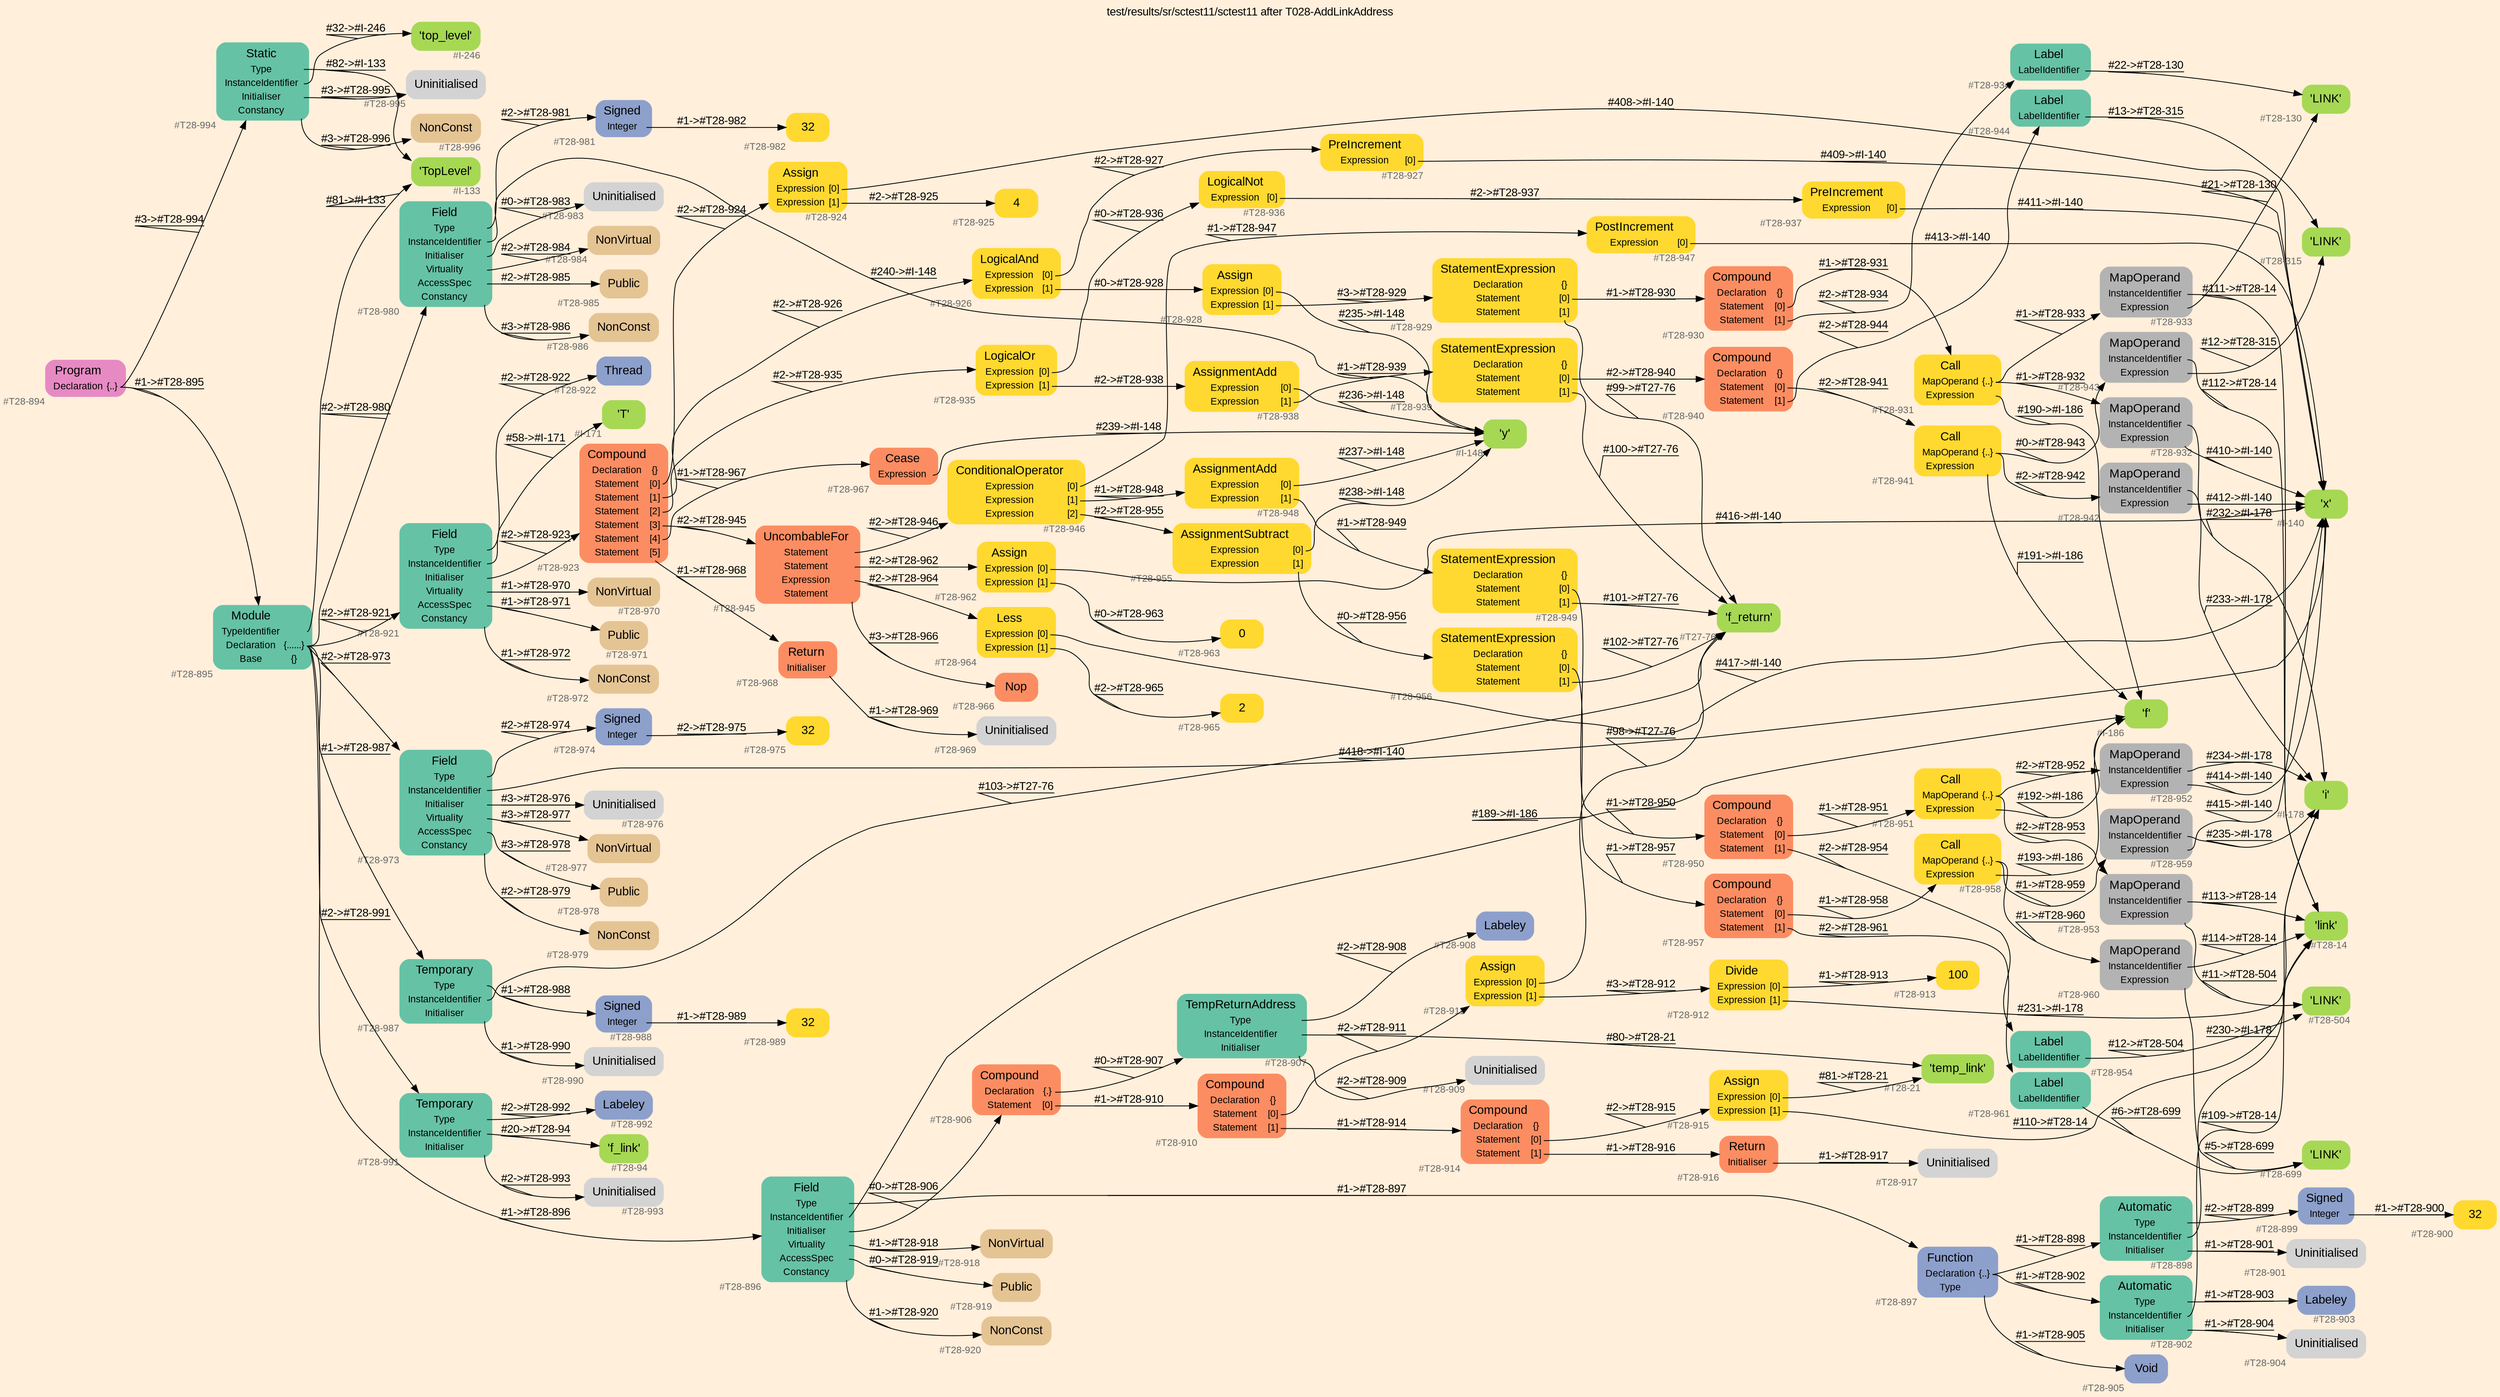 digraph "test/results/sr/sctest11/sctest11 after T028-AddLinkAddress" {
label = "test/results/sr/sctest11/sctest11 after T028-AddLinkAddress"
labelloc = t
graph [
    rankdir = "LR"
    ranksep = 0.3
    bgcolor = antiquewhite1
    color = black
    fontcolor = black
    fontname = "Arial"
];
node [
    fontname = "Arial"
];
edge [
    fontname = "Arial"
];

// -------------------- node figure --------------------
// -------- block #T28-894 ----------
"#T28-894" [
    fillcolor = "/set28/4"
    xlabel = "#T28-894"
    fontsize = "12"
    fontcolor = grey40
    shape = "plaintext"
    label = <<TABLE BORDER="0" CELLBORDER="0" CELLSPACING="0">
     <TR><TD><FONT COLOR="black" POINT-SIZE="15">Program</FONT></TD></TR>
     <TR><TD><FONT COLOR="black" POINT-SIZE="12">Declaration</FONT></TD><TD PORT="port0"><FONT COLOR="black" POINT-SIZE="12">{..}</FONT></TD></TR>
    </TABLE>>
    style = "rounded,filled"
];

// -------- block #T28-895 ----------
"#T28-895" [
    fillcolor = "/set28/1"
    xlabel = "#T28-895"
    fontsize = "12"
    fontcolor = grey40
    shape = "plaintext"
    label = <<TABLE BORDER="0" CELLBORDER="0" CELLSPACING="0">
     <TR><TD><FONT COLOR="black" POINT-SIZE="15">Module</FONT></TD></TR>
     <TR><TD><FONT COLOR="black" POINT-SIZE="12">TypeIdentifier</FONT></TD><TD PORT="port0"></TD></TR>
     <TR><TD><FONT COLOR="black" POINT-SIZE="12">Declaration</FONT></TD><TD PORT="port1"><FONT COLOR="black" POINT-SIZE="12">{......}</FONT></TD></TR>
     <TR><TD><FONT COLOR="black" POINT-SIZE="12">Base</FONT></TD><TD PORT="port2"><FONT COLOR="black" POINT-SIZE="12">{}</FONT></TD></TR>
    </TABLE>>
    style = "rounded,filled"
];

// -------- block #I-133 ----------
"#I-133" [
    fillcolor = "/set28/5"
    xlabel = "#I-133"
    fontsize = "12"
    fontcolor = grey40
    shape = "plaintext"
    label = <<TABLE BORDER="0" CELLBORDER="0" CELLSPACING="0">
     <TR><TD><FONT COLOR="black" POINT-SIZE="15">'TopLevel'</FONT></TD></TR>
    </TABLE>>
    style = "rounded,filled"
];

// -------- block #T28-896 ----------
"#T28-896" [
    fillcolor = "/set28/1"
    xlabel = "#T28-896"
    fontsize = "12"
    fontcolor = grey40
    shape = "plaintext"
    label = <<TABLE BORDER="0" CELLBORDER="0" CELLSPACING="0">
     <TR><TD><FONT COLOR="black" POINT-SIZE="15">Field</FONT></TD></TR>
     <TR><TD><FONT COLOR="black" POINT-SIZE="12">Type</FONT></TD><TD PORT="port0"></TD></TR>
     <TR><TD><FONT COLOR="black" POINT-SIZE="12">InstanceIdentifier</FONT></TD><TD PORT="port1"></TD></TR>
     <TR><TD><FONT COLOR="black" POINT-SIZE="12">Initialiser</FONT></TD><TD PORT="port2"></TD></TR>
     <TR><TD><FONT COLOR="black" POINT-SIZE="12">Virtuality</FONT></TD><TD PORT="port3"></TD></TR>
     <TR><TD><FONT COLOR="black" POINT-SIZE="12">AccessSpec</FONT></TD><TD PORT="port4"></TD></TR>
     <TR><TD><FONT COLOR="black" POINT-SIZE="12">Constancy</FONT></TD><TD PORT="port5"></TD></TR>
    </TABLE>>
    style = "rounded,filled"
];

// -------- block #T28-897 ----------
"#T28-897" [
    fillcolor = "/set28/3"
    xlabel = "#T28-897"
    fontsize = "12"
    fontcolor = grey40
    shape = "plaintext"
    label = <<TABLE BORDER="0" CELLBORDER="0" CELLSPACING="0">
     <TR><TD><FONT COLOR="black" POINT-SIZE="15">Function</FONT></TD></TR>
     <TR><TD><FONT COLOR="black" POINT-SIZE="12">Declaration</FONT></TD><TD PORT="port0"><FONT COLOR="black" POINT-SIZE="12">{..}</FONT></TD></TR>
     <TR><TD><FONT COLOR="black" POINT-SIZE="12">Type</FONT></TD><TD PORT="port1"></TD></TR>
    </TABLE>>
    style = "rounded,filled"
];

// -------- block #T28-898 ----------
"#T28-898" [
    fillcolor = "/set28/1"
    xlabel = "#T28-898"
    fontsize = "12"
    fontcolor = grey40
    shape = "plaintext"
    label = <<TABLE BORDER="0" CELLBORDER="0" CELLSPACING="0">
     <TR><TD><FONT COLOR="black" POINT-SIZE="15">Automatic</FONT></TD></TR>
     <TR><TD><FONT COLOR="black" POINT-SIZE="12">Type</FONT></TD><TD PORT="port0"></TD></TR>
     <TR><TD><FONT COLOR="black" POINT-SIZE="12">InstanceIdentifier</FONT></TD><TD PORT="port1"></TD></TR>
     <TR><TD><FONT COLOR="black" POINT-SIZE="12">Initialiser</FONT></TD><TD PORT="port2"></TD></TR>
    </TABLE>>
    style = "rounded,filled"
];

// -------- block #T28-899 ----------
"#T28-899" [
    fillcolor = "/set28/3"
    xlabel = "#T28-899"
    fontsize = "12"
    fontcolor = grey40
    shape = "plaintext"
    label = <<TABLE BORDER="0" CELLBORDER="0" CELLSPACING="0">
     <TR><TD><FONT COLOR="black" POINT-SIZE="15">Signed</FONT></TD></TR>
     <TR><TD><FONT COLOR="black" POINT-SIZE="12">Integer</FONT></TD><TD PORT="port0"></TD></TR>
    </TABLE>>
    style = "rounded,filled"
];

// -------- block #T28-900 ----------
"#T28-900" [
    fillcolor = "/set28/6"
    xlabel = "#T28-900"
    fontsize = "12"
    fontcolor = grey40
    shape = "plaintext"
    label = <<TABLE BORDER="0" CELLBORDER="0" CELLSPACING="0">
     <TR><TD><FONT COLOR="black" POINT-SIZE="15">32</FONT></TD></TR>
    </TABLE>>
    style = "rounded,filled"
];

// -------- block #I-178 ----------
"#I-178" [
    fillcolor = "/set28/5"
    xlabel = "#I-178"
    fontsize = "12"
    fontcolor = grey40
    shape = "plaintext"
    label = <<TABLE BORDER="0" CELLBORDER="0" CELLSPACING="0">
     <TR><TD><FONT COLOR="black" POINT-SIZE="15">'i'</FONT></TD></TR>
    </TABLE>>
    style = "rounded,filled"
];

// -------- block #T28-901 ----------
"#T28-901" [
    xlabel = "#T28-901"
    fontsize = "12"
    fontcolor = grey40
    shape = "plaintext"
    label = <<TABLE BORDER="0" CELLBORDER="0" CELLSPACING="0">
     <TR><TD><FONT COLOR="black" POINT-SIZE="15">Uninitialised</FONT></TD></TR>
    </TABLE>>
    style = "rounded,filled"
];

// -------- block #T28-902 ----------
"#T28-902" [
    fillcolor = "/set28/1"
    xlabel = "#T28-902"
    fontsize = "12"
    fontcolor = grey40
    shape = "plaintext"
    label = <<TABLE BORDER="0" CELLBORDER="0" CELLSPACING="0">
     <TR><TD><FONT COLOR="black" POINT-SIZE="15">Automatic</FONT></TD></TR>
     <TR><TD><FONT COLOR="black" POINT-SIZE="12">Type</FONT></TD><TD PORT="port0"></TD></TR>
     <TR><TD><FONT COLOR="black" POINT-SIZE="12">InstanceIdentifier</FONT></TD><TD PORT="port1"></TD></TR>
     <TR><TD><FONT COLOR="black" POINT-SIZE="12">Initialiser</FONT></TD><TD PORT="port2"></TD></TR>
    </TABLE>>
    style = "rounded,filled"
];

// -------- block #T28-903 ----------
"#T28-903" [
    fillcolor = "/set28/3"
    xlabel = "#T28-903"
    fontsize = "12"
    fontcolor = grey40
    shape = "plaintext"
    label = <<TABLE BORDER="0" CELLBORDER="0" CELLSPACING="0">
     <TR><TD><FONT COLOR="black" POINT-SIZE="15">Labeley</FONT></TD></TR>
    </TABLE>>
    style = "rounded,filled"
];

// -------- block #T28-14 ----------
"#T28-14" [
    fillcolor = "/set28/5"
    xlabel = "#T28-14"
    fontsize = "12"
    fontcolor = grey40
    shape = "plaintext"
    label = <<TABLE BORDER="0" CELLBORDER="0" CELLSPACING="0">
     <TR><TD><FONT COLOR="black" POINT-SIZE="15">'link'</FONT></TD></TR>
    </TABLE>>
    style = "rounded,filled"
];

// -------- block #T28-904 ----------
"#T28-904" [
    xlabel = "#T28-904"
    fontsize = "12"
    fontcolor = grey40
    shape = "plaintext"
    label = <<TABLE BORDER="0" CELLBORDER="0" CELLSPACING="0">
     <TR><TD><FONT COLOR="black" POINT-SIZE="15">Uninitialised</FONT></TD></TR>
    </TABLE>>
    style = "rounded,filled"
];

// -------- block #T28-905 ----------
"#T28-905" [
    fillcolor = "/set28/3"
    xlabel = "#T28-905"
    fontsize = "12"
    fontcolor = grey40
    shape = "plaintext"
    label = <<TABLE BORDER="0" CELLBORDER="0" CELLSPACING="0">
     <TR><TD><FONT COLOR="black" POINT-SIZE="15">Void</FONT></TD></TR>
    </TABLE>>
    style = "rounded,filled"
];

// -------- block #I-186 ----------
"#I-186" [
    fillcolor = "/set28/5"
    xlabel = "#I-186"
    fontsize = "12"
    fontcolor = grey40
    shape = "plaintext"
    label = <<TABLE BORDER="0" CELLBORDER="0" CELLSPACING="0">
     <TR><TD><FONT COLOR="black" POINT-SIZE="15">'f'</FONT></TD></TR>
    </TABLE>>
    style = "rounded,filled"
];

// -------- block #T28-906 ----------
"#T28-906" [
    fillcolor = "/set28/2"
    xlabel = "#T28-906"
    fontsize = "12"
    fontcolor = grey40
    shape = "plaintext"
    label = <<TABLE BORDER="0" CELLBORDER="0" CELLSPACING="0">
     <TR><TD><FONT COLOR="black" POINT-SIZE="15">Compound</FONT></TD></TR>
     <TR><TD><FONT COLOR="black" POINT-SIZE="12">Declaration</FONT></TD><TD PORT="port0"><FONT COLOR="black" POINT-SIZE="12">{.}</FONT></TD></TR>
     <TR><TD><FONT COLOR="black" POINT-SIZE="12">Statement</FONT></TD><TD PORT="port1"><FONT COLOR="black" POINT-SIZE="12">[0]</FONT></TD></TR>
    </TABLE>>
    style = "rounded,filled"
];

// -------- block #T28-907 ----------
"#T28-907" [
    fillcolor = "/set28/1"
    xlabel = "#T28-907"
    fontsize = "12"
    fontcolor = grey40
    shape = "plaintext"
    label = <<TABLE BORDER="0" CELLBORDER="0" CELLSPACING="0">
     <TR><TD><FONT COLOR="black" POINT-SIZE="15">TempReturnAddress</FONT></TD></TR>
     <TR><TD><FONT COLOR="black" POINT-SIZE="12">Type</FONT></TD><TD PORT="port0"></TD></TR>
     <TR><TD><FONT COLOR="black" POINT-SIZE="12">InstanceIdentifier</FONT></TD><TD PORT="port1"></TD></TR>
     <TR><TD><FONT COLOR="black" POINT-SIZE="12">Initialiser</FONT></TD><TD PORT="port2"></TD></TR>
    </TABLE>>
    style = "rounded,filled"
];

// -------- block #T28-908 ----------
"#T28-908" [
    fillcolor = "/set28/3"
    xlabel = "#T28-908"
    fontsize = "12"
    fontcolor = grey40
    shape = "plaintext"
    label = <<TABLE BORDER="0" CELLBORDER="0" CELLSPACING="0">
     <TR><TD><FONT COLOR="black" POINT-SIZE="15">Labeley</FONT></TD></TR>
    </TABLE>>
    style = "rounded,filled"
];

// -------- block #T28-21 ----------
"#T28-21" [
    fillcolor = "/set28/5"
    xlabel = "#T28-21"
    fontsize = "12"
    fontcolor = grey40
    shape = "plaintext"
    label = <<TABLE BORDER="0" CELLBORDER="0" CELLSPACING="0">
     <TR><TD><FONT COLOR="black" POINT-SIZE="15">'temp_link'</FONT></TD></TR>
    </TABLE>>
    style = "rounded,filled"
];

// -------- block #T28-909 ----------
"#T28-909" [
    xlabel = "#T28-909"
    fontsize = "12"
    fontcolor = grey40
    shape = "plaintext"
    label = <<TABLE BORDER="0" CELLBORDER="0" CELLSPACING="0">
     <TR><TD><FONT COLOR="black" POINT-SIZE="15">Uninitialised</FONT></TD></TR>
    </TABLE>>
    style = "rounded,filled"
];

// -------- block #T28-910 ----------
"#T28-910" [
    fillcolor = "/set28/2"
    xlabel = "#T28-910"
    fontsize = "12"
    fontcolor = grey40
    shape = "plaintext"
    label = <<TABLE BORDER="0" CELLBORDER="0" CELLSPACING="0">
     <TR><TD><FONT COLOR="black" POINT-SIZE="15">Compound</FONT></TD></TR>
     <TR><TD><FONT COLOR="black" POINT-SIZE="12">Declaration</FONT></TD><TD PORT="port0"><FONT COLOR="black" POINT-SIZE="12">{}</FONT></TD></TR>
     <TR><TD><FONT COLOR="black" POINT-SIZE="12">Statement</FONT></TD><TD PORT="port1"><FONT COLOR="black" POINT-SIZE="12">[0]</FONT></TD></TR>
     <TR><TD><FONT COLOR="black" POINT-SIZE="12">Statement</FONT></TD><TD PORT="port2"><FONT COLOR="black" POINT-SIZE="12">[1]</FONT></TD></TR>
    </TABLE>>
    style = "rounded,filled"
];

// -------- block #T28-911 ----------
"#T28-911" [
    fillcolor = "/set28/6"
    xlabel = "#T28-911"
    fontsize = "12"
    fontcolor = grey40
    shape = "plaintext"
    label = <<TABLE BORDER="0" CELLBORDER="0" CELLSPACING="0">
     <TR><TD><FONT COLOR="black" POINT-SIZE="15">Assign</FONT></TD></TR>
     <TR><TD><FONT COLOR="black" POINT-SIZE="12">Expression</FONT></TD><TD PORT="port0"><FONT COLOR="black" POINT-SIZE="12">[0]</FONT></TD></TR>
     <TR><TD><FONT COLOR="black" POINT-SIZE="12">Expression</FONT></TD><TD PORT="port1"><FONT COLOR="black" POINT-SIZE="12">[1]</FONT></TD></TR>
    </TABLE>>
    style = "rounded,filled"
];

// -------- block #T27-76 ----------
"#T27-76" [
    fillcolor = "/set28/5"
    xlabel = "#T27-76"
    fontsize = "12"
    fontcolor = grey40
    shape = "plaintext"
    label = <<TABLE BORDER="0" CELLBORDER="0" CELLSPACING="0">
     <TR><TD><FONT COLOR="black" POINT-SIZE="15">'f_return'</FONT></TD></TR>
    </TABLE>>
    style = "rounded,filled"
];

// -------- block #T28-912 ----------
"#T28-912" [
    fillcolor = "/set28/6"
    xlabel = "#T28-912"
    fontsize = "12"
    fontcolor = grey40
    shape = "plaintext"
    label = <<TABLE BORDER="0" CELLBORDER="0" CELLSPACING="0">
     <TR><TD><FONT COLOR="black" POINT-SIZE="15">Divide</FONT></TD></TR>
     <TR><TD><FONT COLOR="black" POINT-SIZE="12">Expression</FONT></TD><TD PORT="port0"><FONT COLOR="black" POINT-SIZE="12">[0]</FONT></TD></TR>
     <TR><TD><FONT COLOR="black" POINT-SIZE="12">Expression</FONT></TD><TD PORT="port1"><FONT COLOR="black" POINT-SIZE="12">[1]</FONT></TD></TR>
    </TABLE>>
    style = "rounded,filled"
];

// -------- block #T28-913 ----------
"#T28-913" [
    fillcolor = "/set28/6"
    xlabel = "#T28-913"
    fontsize = "12"
    fontcolor = grey40
    shape = "plaintext"
    label = <<TABLE BORDER="0" CELLBORDER="0" CELLSPACING="0">
     <TR><TD><FONT COLOR="black" POINT-SIZE="15">100</FONT></TD></TR>
    </TABLE>>
    style = "rounded,filled"
];

// -------- block #T28-914 ----------
"#T28-914" [
    fillcolor = "/set28/2"
    xlabel = "#T28-914"
    fontsize = "12"
    fontcolor = grey40
    shape = "plaintext"
    label = <<TABLE BORDER="0" CELLBORDER="0" CELLSPACING="0">
     <TR><TD><FONT COLOR="black" POINT-SIZE="15">Compound</FONT></TD></TR>
     <TR><TD><FONT COLOR="black" POINT-SIZE="12">Declaration</FONT></TD><TD PORT="port0"><FONT COLOR="black" POINT-SIZE="12">{}</FONT></TD></TR>
     <TR><TD><FONT COLOR="black" POINT-SIZE="12">Statement</FONT></TD><TD PORT="port1"><FONT COLOR="black" POINT-SIZE="12">[0]</FONT></TD></TR>
     <TR><TD><FONT COLOR="black" POINT-SIZE="12">Statement</FONT></TD><TD PORT="port2"><FONT COLOR="black" POINT-SIZE="12">[1]</FONT></TD></TR>
    </TABLE>>
    style = "rounded,filled"
];

// -------- block #T28-915 ----------
"#T28-915" [
    fillcolor = "/set28/6"
    xlabel = "#T28-915"
    fontsize = "12"
    fontcolor = grey40
    shape = "plaintext"
    label = <<TABLE BORDER="0" CELLBORDER="0" CELLSPACING="0">
     <TR><TD><FONT COLOR="black" POINT-SIZE="15">Assign</FONT></TD></TR>
     <TR><TD><FONT COLOR="black" POINT-SIZE="12">Expression</FONT></TD><TD PORT="port0"><FONT COLOR="black" POINT-SIZE="12">[0]</FONT></TD></TR>
     <TR><TD><FONT COLOR="black" POINT-SIZE="12">Expression</FONT></TD><TD PORT="port1"><FONT COLOR="black" POINT-SIZE="12">[1]</FONT></TD></TR>
    </TABLE>>
    style = "rounded,filled"
];

// -------- block #T28-916 ----------
"#T28-916" [
    fillcolor = "/set28/2"
    xlabel = "#T28-916"
    fontsize = "12"
    fontcolor = grey40
    shape = "plaintext"
    label = <<TABLE BORDER="0" CELLBORDER="0" CELLSPACING="0">
     <TR><TD><FONT COLOR="black" POINT-SIZE="15">Return</FONT></TD></TR>
     <TR><TD><FONT COLOR="black" POINT-SIZE="12">Initialiser</FONT></TD><TD PORT="port0"></TD></TR>
    </TABLE>>
    style = "rounded,filled"
];

// -------- block #T28-917 ----------
"#T28-917" [
    xlabel = "#T28-917"
    fontsize = "12"
    fontcolor = grey40
    shape = "plaintext"
    label = <<TABLE BORDER="0" CELLBORDER="0" CELLSPACING="0">
     <TR><TD><FONT COLOR="black" POINT-SIZE="15">Uninitialised</FONT></TD></TR>
    </TABLE>>
    style = "rounded,filled"
];

// -------- block #T28-918 ----------
"#T28-918" [
    fillcolor = "/set28/7"
    xlabel = "#T28-918"
    fontsize = "12"
    fontcolor = grey40
    shape = "plaintext"
    label = <<TABLE BORDER="0" CELLBORDER="0" CELLSPACING="0">
     <TR><TD><FONT COLOR="black" POINT-SIZE="15">NonVirtual</FONT></TD></TR>
    </TABLE>>
    style = "rounded,filled"
];

// -------- block #T28-919 ----------
"#T28-919" [
    fillcolor = "/set28/7"
    xlabel = "#T28-919"
    fontsize = "12"
    fontcolor = grey40
    shape = "plaintext"
    label = <<TABLE BORDER="0" CELLBORDER="0" CELLSPACING="0">
     <TR><TD><FONT COLOR="black" POINT-SIZE="15">Public</FONT></TD></TR>
    </TABLE>>
    style = "rounded,filled"
];

// -------- block #T28-920 ----------
"#T28-920" [
    fillcolor = "/set28/7"
    xlabel = "#T28-920"
    fontsize = "12"
    fontcolor = grey40
    shape = "plaintext"
    label = <<TABLE BORDER="0" CELLBORDER="0" CELLSPACING="0">
     <TR><TD><FONT COLOR="black" POINT-SIZE="15">NonConst</FONT></TD></TR>
    </TABLE>>
    style = "rounded,filled"
];

// -------- block #T28-921 ----------
"#T28-921" [
    fillcolor = "/set28/1"
    xlabel = "#T28-921"
    fontsize = "12"
    fontcolor = grey40
    shape = "plaintext"
    label = <<TABLE BORDER="0" CELLBORDER="0" CELLSPACING="0">
     <TR><TD><FONT COLOR="black" POINT-SIZE="15">Field</FONT></TD></TR>
     <TR><TD><FONT COLOR="black" POINT-SIZE="12">Type</FONT></TD><TD PORT="port0"></TD></TR>
     <TR><TD><FONT COLOR="black" POINT-SIZE="12">InstanceIdentifier</FONT></TD><TD PORT="port1"></TD></TR>
     <TR><TD><FONT COLOR="black" POINT-SIZE="12">Initialiser</FONT></TD><TD PORT="port2"></TD></TR>
     <TR><TD><FONT COLOR="black" POINT-SIZE="12">Virtuality</FONT></TD><TD PORT="port3"></TD></TR>
     <TR><TD><FONT COLOR="black" POINT-SIZE="12">AccessSpec</FONT></TD><TD PORT="port4"></TD></TR>
     <TR><TD><FONT COLOR="black" POINT-SIZE="12">Constancy</FONT></TD><TD PORT="port5"></TD></TR>
    </TABLE>>
    style = "rounded,filled"
];

// -------- block #T28-922 ----------
"#T28-922" [
    fillcolor = "/set28/3"
    xlabel = "#T28-922"
    fontsize = "12"
    fontcolor = grey40
    shape = "plaintext"
    label = <<TABLE BORDER="0" CELLBORDER="0" CELLSPACING="0">
     <TR><TD><FONT COLOR="black" POINT-SIZE="15">Thread</FONT></TD></TR>
    </TABLE>>
    style = "rounded,filled"
];

// -------- block #I-171 ----------
"#I-171" [
    fillcolor = "/set28/5"
    xlabel = "#I-171"
    fontsize = "12"
    fontcolor = grey40
    shape = "plaintext"
    label = <<TABLE BORDER="0" CELLBORDER="0" CELLSPACING="0">
     <TR><TD><FONT COLOR="black" POINT-SIZE="15">'T'</FONT></TD></TR>
    </TABLE>>
    style = "rounded,filled"
];

// -------- block #T28-923 ----------
"#T28-923" [
    fillcolor = "/set28/2"
    xlabel = "#T28-923"
    fontsize = "12"
    fontcolor = grey40
    shape = "plaintext"
    label = <<TABLE BORDER="0" CELLBORDER="0" CELLSPACING="0">
     <TR><TD><FONT COLOR="black" POINT-SIZE="15">Compound</FONT></TD></TR>
     <TR><TD><FONT COLOR="black" POINT-SIZE="12">Declaration</FONT></TD><TD PORT="port0"><FONT COLOR="black" POINT-SIZE="12">{}</FONT></TD></TR>
     <TR><TD><FONT COLOR="black" POINT-SIZE="12">Statement</FONT></TD><TD PORT="port1"><FONT COLOR="black" POINT-SIZE="12">[0]</FONT></TD></TR>
     <TR><TD><FONT COLOR="black" POINT-SIZE="12">Statement</FONT></TD><TD PORT="port2"><FONT COLOR="black" POINT-SIZE="12">[1]</FONT></TD></TR>
     <TR><TD><FONT COLOR="black" POINT-SIZE="12">Statement</FONT></TD><TD PORT="port3"><FONT COLOR="black" POINT-SIZE="12">[2]</FONT></TD></TR>
     <TR><TD><FONT COLOR="black" POINT-SIZE="12">Statement</FONT></TD><TD PORT="port4"><FONT COLOR="black" POINT-SIZE="12">[3]</FONT></TD></TR>
     <TR><TD><FONT COLOR="black" POINT-SIZE="12">Statement</FONT></TD><TD PORT="port5"><FONT COLOR="black" POINT-SIZE="12">[4]</FONT></TD></TR>
     <TR><TD><FONT COLOR="black" POINT-SIZE="12">Statement</FONT></TD><TD PORT="port6"><FONT COLOR="black" POINT-SIZE="12">[5]</FONT></TD></TR>
    </TABLE>>
    style = "rounded,filled"
];

// -------- block #T28-924 ----------
"#T28-924" [
    fillcolor = "/set28/6"
    xlabel = "#T28-924"
    fontsize = "12"
    fontcolor = grey40
    shape = "plaintext"
    label = <<TABLE BORDER="0" CELLBORDER="0" CELLSPACING="0">
     <TR><TD><FONT COLOR="black" POINT-SIZE="15">Assign</FONT></TD></TR>
     <TR><TD><FONT COLOR="black" POINT-SIZE="12">Expression</FONT></TD><TD PORT="port0"><FONT COLOR="black" POINT-SIZE="12">[0]</FONT></TD></TR>
     <TR><TD><FONT COLOR="black" POINT-SIZE="12">Expression</FONT></TD><TD PORT="port1"><FONT COLOR="black" POINT-SIZE="12">[1]</FONT></TD></TR>
    </TABLE>>
    style = "rounded,filled"
];

// -------- block #I-140 ----------
"#I-140" [
    fillcolor = "/set28/5"
    xlabel = "#I-140"
    fontsize = "12"
    fontcolor = grey40
    shape = "plaintext"
    label = <<TABLE BORDER="0" CELLBORDER="0" CELLSPACING="0">
     <TR><TD><FONT COLOR="black" POINT-SIZE="15">'x'</FONT></TD></TR>
    </TABLE>>
    style = "rounded,filled"
];

// -------- block #T28-925 ----------
"#T28-925" [
    fillcolor = "/set28/6"
    xlabel = "#T28-925"
    fontsize = "12"
    fontcolor = grey40
    shape = "plaintext"
    label = <<TABLE BORDER="0" CELLBORDER="0" CELLSPACING="0">
     <TR><TD><FONT COLOR="black" POINT-SIZE="15">4</FONT></TD></TR>
    </TABLE>>
    style = "rounded,filled"
];

// -------- block #T28-926 ----------
"#T28-926" [
    fillcolor = "/set28/6"
    xlabel = "#T28-926"
    fontsize = "12"
    fontcolor = grey40
    shape = "plaintext"
    label = <<TABLE BORDER="0" CELLBORDER="0" CELLSPACING="0">
     <TR><TD><FONT COLOR="black" POINT-SIZE="15">LogicalAnd</FONT></TD></TR>
     <TR><TD><FONT COLOR="black" POINT-SIZE="12">Expression</FONT></TD><TD PORT="port0"><FONT COLOR="black" POINT-SIZE="12">[0]</FONT></TD></TR>
     <TR><TD><FONT COLOR="black" POINT-SIZE="12">Expression</FONT></TD><TD PORT="port1"><FONT COLOR="black" POINT-SIZE="12">[1]</FONT></TD></TR>
    </TABLE>>
    style = "rounded,filled"
];

// -------- block #T28-927 ----------
"#T28-927" [
    fillcolor = "/set28/6"
    xlabel = "#T28-927"
    fontsize = "12"
    fontcolor = grey40
    shape = "plaintext"
    label = <<TABLE BORDER="0" CELLBORDER="0" CELLSPACING="0">
     <TR><TD><FONT COLOR="black" POINT-SIZE="15">PreIncrement</FONT></TD></TR>
     <TR><TD><FONT COLOR="black" POINT-SIZE="12">Expression</FONT></TD><TD PORT="port0"><FONT COLOR="black" POINT-SIZE="12">[0]</FONT></TD></TR>
    </TABLE>>
    style = "rounded,filled"
];

// -------- block #T28-928 ----------
"#T28-928" [
    fillcolor = "/set28/6"
    xlabel = "#T28-928"
    fontsize = "12"
    fontcolor = grey40
    shape = "plaintext"
    label = <<TABLE BORDER="0" CELLBORDER="0" CELLSPACING="0">
     <TR><TD><FONT COLOR="black" POINT-SIZE="15">Assign</FONT></TD></TR>
     <TR><TD><FONT COLOR="black" POINT-SIZE="12">Expression</FONT></TD><TD PORT="port0"><FONT COLOR="black" POINT-SIZE="12">[0]</FONT></TD></TR>
     <TR><TD><FONT COLOR="black" POINT-SIZE="12">Expression</FONT></TD><TD PORT="port1"><FONT COLOR="black" POINT-SIZE="12">[1]</FONT></TD></TR>
    </TABLE>>
    style = "rounded,filled"
];

// -------- block #I-148 ----------
"#I-148" [
    fillcolor = "/set28/5"
    xlabel = "#I-148"
    fontsize = "12"
    fontcolor = grey40
    shape = "plaintext"
    label = <<TABLE BORDER="0" CELLBORDER="0" CELLSPACING="0">
     <TR><TD><FONT COLOR="black" POINT-SIZE="15">'y'</FONT></TD></TR>
    </TABLE>>
    style = "rounded,filled"
];

// -------- block #T28-929 ----------
"#T28-929" [
    fillcolor = "/set28/6"
    xlabel = "#T28-929"
    fontsize = "12"
    fontcolor = grey40
    shape = "plaintext"
    label = <<TABLE BORDER="0" CELLBORDER="0" CELLSPACING="0">
     <TR><TD><FONT COLOR="black" POINT-SIZE="15">StatementExpression</FONT></TD></TR>
     <TR><TD><FONT COLOR="black" POINT-SIZE="12">Declaration</FONT></TD><TD PORT="port0"><FONT COLOR="black" POINT-SIZE="12">{}</FONT></TD></TR>
     <TR><TD><FONT COLOR="black" POINT-SIZE="12">Statement</FONT></TD><TD PORT="port1"><FONT COLOR="black" POINT-SIZE="12">[0]</FONT></TD></TR>
     <TR><TD><FONT COLOR="black" POINT-SIZE="12">Statement</FONT></TD><TD PORT="port2"><FONT COLOR="black" POINT-SIZE="12">[1]</FONT></TD></TR>
    </TABLE>>
    style = "rounded,filled"
];

// -------- block #T28-930 ----------
"#T28-930" [
    fillcolor = "/set28/2"
    xlabel = "#T28-930"
    fontsize = "12"
    fontcolor = grey40
    shape = "plaintext"
    label = <<TABLE BORDER="0" CELLBORDER="0" CELLSPACING="0">
     <TR><TD><FONT COLOR="black" POINT-SIZE="15">Compound</FONT></TD></TR>
     <TR><TD><FONT COLOR="black" POINT-SIZE="12">Declaration</FONT></TD><TD PORT="port0"><FONT COLOR="black" POINT-SIZE="12">{}</FONT></TD></TR>
     <TR><TD><FONT COLOR="black" POINT-SIZE="12">Statement</FONT></TD><TD PORT="port1"><FONT COLOR="black" POINT-SIZE="12">[0]</FONT></TD></TR>
     <TR><TD><FONT COLOR="black" POINT-SIZE="12">Statement</FONT></TD><TD PORT="port2"><FONT COLOR="black" POINT-SIZE="12">[1]</FONT></TD></TR>
    </TABLE>>
    style = "rounded,filled"
];

// -------- block #T28-931 ----------
"#T28-931" [
    fillcolor = "/set28/6"
    xlabel = "#T28-931"
    fontsize = "12"
    fontcolor = grey40
    shape = "plaintext"
    label = <<TABLE BORDER="0" CELLBORDER="0" CELLSPACING="0">
     <TR><TD><FONT COLOR="black" POINT-SIZE="15">Call</FONT></TD></TR>
     <TR><TD><FONT COLOR="black" POINT-SIZE="12">MapOperand</FONT></TD><TD PORT="port0"><FONT COLOR="black" POINT-SIZE="12">{..}</FONT></TD></TR>
     <TR><TD><FONT COLOR="black" POINT-SIZE="12">Expression</FONT></TD><TD PORT="port1"></TD></TR>
    </TABLE>>
    style = "rounded,filled"
];

// -------- block #T28-932 ----------
"#T28-932" [
    fillcolor = "/set28/8"
    xlabel = "#T28-932"
    fontsize = "12"
    fontcolor = grey40
    shape = "plaintext"
    label = <<TABLE BORDER="0" CELLBORDER="0" CELLSPACING="0">
     <TR><TD><FONT COLOR="black" POINT-SIZE="15">MapOperand</FONT></TD></TR>
     <TR><TD><FONT COLOR="black" POINT-SIZE="12">InstanceIdentifier</FONT></TD><TD PORT="port0"></TD></TR>
     <TR><TD><FONT COLOR="black" POINT-SIZE="12">Expression</FONT></TD><TD PORT="port1"></TD></TR>
    </TABLE>>
    style = "rounded,filled"
];

// -------- block #T28-933 ----------
"#T28-933" [
    fillcolor = "/set28/8"
    xlabel = "#T28-933"
    fontsize = "12"
    fontcolor = grey40
    shape = "plaintext"
    label = <<TABLE BORDER="0" CELLBORDER="0" CELLSPACING="0">
     <TR><TD><FONT COLOR="black" POINT-SIZE="15">MapOperand</FONT></TD></TR>
     <TR><TD><FONT COLOR="black" POINT-SIZE="12">InstanceIdentifier</FONT></TD><TD PORT="port0"></TD></TR>
     <TR><TD><FONT COLOR="black" POINT-SIZE="12">Expression</FONT></TD><TD PORT="port1"></TD></TR>
    </TABLE>>
    style = "rounded,filled"
];

// -------- block #T28-130 ----------
"#T28-130" [
    fillcolor = "/set28/5"
    xlabel = "#T28-130"
    fontsize = "12"
    fontcolor = grey40
    shape = "plaintext"
    label = <<TABLE BORDER="0" CELLBORDER="0" CELLSPACING="0">
     <TR><TD><FONT COLOR="black" POINT-SIZE="15">'LINK'</FONT></TD></TR>
    </TABLE>>
    style = "rounded,filled"
];

// -------- block #T28-934 ----------
"#T28-934" [
    fillcolor = "/set28/1"
    xlabel = "#T28-934"
    fontsize = "12"
    fontcolor = grey40
    shape = "plaintext"
    label = <<TABLE BORDER="0" CELLBORDER="0" CELLSPACING="0">
     <TR><TD><FONT COLOR="black" POINT-SIZE="15">Label</FONT></TD></TR>
     <TR><TD><FONT COLOR="black" POINT-SIZE="12">LabelIdentifier</FONT></TD><TD PORT="port0"></TD></TR>
    </TABLE>>
    style = "rounded,filled"
];

// -------- block #T28-935 ----------
"#T28-935" [
    fillcolor = "/set28/6"
    xlabel = "#T28-935"
    fontsize = "12"
    fontcolor = grey40
    shape = "plaintext"
    label = <<TABLE BORDER="0" CELLBORDER="0" CELLSPACING="0">
     <TR><TD><FONT COLOR="black" POINT-SIZE="15">LogicalOr</FONT></TD></TR>
     <TR><TD><FONT COLOR="black" POINT-SIZE="12">Expression</FONT></TD><TD PORT="port0"><FONT COLOR="black" POINT-SIZE="12">[0]</FONT></TD></TR>
     <TR><TD><FONT COLOR="black" POINT-SIZE="12">Expression</FONT></TD><TD PORT="port1"><FONT COLOR="black" POINT-SIZE="12">[1]</FONT></TD></TR>
    </TABLE>>
    style = "rounded,filled"
];

// -------- block #T28-936 ----------
"#T28-936" [
    fillcolor = "/set28/6"
    xlabel = "#T28-936"
    fontsize = "12"
    fontcolor = grey40
    shape = "plaintext"
    label = <<TABLE BORDER="0" CELLBORDER="0" CELLSPACING="0">
     <TR><TD><FONT COLOR="black" POINT-SIZE="15">LogicalNot</FONT></TD></TR>
     <TR><TD><FONT COLOR="black" POINT-SIZE="12">Expression</FONT></TD><TD PORT="port0"><FONT COLOR="black" POINT-SIZE="12">[0]</FONT></TD></TR>
    </TABLE>>
    style = "rounded,filled"
];

// -------- block #T28-937 ----------
"#T28-937" [
    fillcolor = "/set28/6"
    xlabel = "#T28-937"
    fontsize = "12"
    fontcolor = grey40
    shape = "plaintext"
    label = <<TABLE BORDER="0" CELLBORDER="0" CELLSPACING="0">
     <TR><TD><FONT COLOR="black" POINT-SIZE="15">PreIncrement</FONT></TD></TR>
     <TR><TD><FONT COLOR="black" POINT-SIZE="12">Expression</FONT></TD><TD PORT="port0"><FONT COLOR="black" POINT-SIZE="12">[0]</FONT></TD></TR>
    </TABLE>>
    style = "rounded,filled"
];

// -------- block #T28-938 ----------
"#T28-938" [
    fillcolor = "/set28/6"
    xlabel = "#T28-938"
    fontsize = "12"
    fontcolor = grey40
    shape = "plaintext"
    label = <<TABLE BORDER="0" CELLBORDER="0" CELLSPACING="0">
     <TR><TD><FONT COLOR="black" POINT-SIZE="15">AssignmentAdd</FONT></TD></TR>
     <TR><TD><FONT COLOR="black" POINT-SIZE="12">Expression</FONT></TD><TD PORT="port0"><FONT COLOR="black" POINT-SIZE="12">[0]</FONT></TD></TR>
     <TR><TD><FONT COLOR="black" POINT-SIZE="12">Expression</FONT></TD><TD PORT="port1"><FONT COLOR="black" POINT-SIZE="12">[1]</FONT></TD></TR>
    </TABLE>>
    style = "rounded,filled"
];

// -------- block #T28-939 ----------
"#T28-939" [
    fillcolor = "/set28/6"
    xlabel = "#T28-939"
    fontsize = "12"
    fontcolor = grey40
    shape = "plaintext"
    label = <<TABLE BORDER="0" CELLBORDER="0" CELLSPACING="0">
     <TR><TD><FONT COLOR="black" POINT-SIZE="15">StatementExpression</FONT></TD></TR>
     <TR><TD><FONT COLOR="black" POINT-SIZE="12">Declaration</FONT></TD><TD PORT="port0"><FONT COLOR="black" POINT-SIZE="12">{}</FONT></TD></TR>
     <TR><TD><FONT COLOR="black" POINT-SIZE="12">Statement</FONT></TD><TD PORT="port1"><FONT COLOR="black" POINT-SIZE="12">[0]</FONT></TD></TR>
     <TR><TD><FONT COLOR="black" POINT-SIZE="12">Statement</FONT></TD><TD PORT="port2"><FONT COLOR="black" POINT-SIZE="12">[1]</FONT></TD></TR>
    </TABLE>>
    style = "rounded,filled"
];

// -------- block #T28-940 ----------
"#T28-940" [
    fillcolor = "/set28/2"
    xlabel = "#T28-940"
    fontsize = "12"
    fontcolor = grey40
    shape = "plaintext"
    label = <<TABLE BORDER="0" CELLBORDER="0" CELLSPACING="0">
     <TR><TD><FONT COLOR="black" POINT-SIZE="15">Compound</FONT></TD></TR>
     <TR><TD><FONT COLOR="black" POINT-SIZE="12">Declaration</FONT></TD><TD PORT="port0"><FONT COLOR="black" POINT-SIZE="12">{}</FONT></TD></TR>
     <TR><TD><FONT COLOR="black" POINT-SIZE="12">Statement</FONT></TD><TD PORT="port1"><FONT COLOR="black" POINT-SIZE="12">[0]</FONT></TD></TR>
     <TR><TD><FONT COLOR="black" POINT-SIZE="12">Statement</FONT></TD><TD PORT="port2"><FONT COLOR="black" POINT-SIZE="12">[1]</FONT></TD></TR>
    </TABLE>>
    style = "rounded,filled"
];

// -------- block #T28-941 ----------
"#T28-941" [
    fillcolor = "/set28/6"
    xlabel = "#T28-941"
    fontsize = "12"
    fontcolor = grey40
    shape = "plaintext"
    label = <<TABLE BORDER="0" CELLBORDER="0" CELLSPACING="0">
     <TR><TD><FONT COLOR="black" POINT-SIZE="15">Call</FONT></TD></TR>
     <TR><TD><FONT COLOR="black" POINT-SIZE="12">MapOperand</FONT></TD><TD PORT="port0"><FONT COLOR="black" POINT-SIZE="12">{..}</FONT></TD></TR>
     <TR><TD><FONT COLOR="black" POINT-SIZE="12">Expression</FONT></TD><TD PORT="port1"></TD></TR>
    </TABLE>>
    style = "rounded,filled"
];

// -------- block #T28-942 ----------
"#T28-942" [
    fillcolor = "/set28/8"
    xlabel = "#T28-942"
    fontsize = "12"
    fontcolor = grey40
    shape = "plaintext"
    label = <<TABLE BORDER="0" CELLBORDER="0" CELLSPACING="0">
     <TR><TD><FONT COLOR="black" POINT-SIZE="15">MapOperand</FONT></TD></TR>
     <TR><TD><FONT COLOR="black" POINT-SIZE="12">InstanceIdentifier</FONT></TD><TD PORT="port0"></TD></TR>
     <TR><TD><FONT COLOR="black" POINT-SIZE="12">Expression</FONT></TD><TD PORT="port1"></TD></TR>
    </TABLE>>
    style = "rounded,filled"
];

// -------- block #T28-943 ----------
"#T28-943" [
    fillcolor = "/set28/8"
    xlabel = "#T28-943"
    fontsize = "12"
    fontcolor = grey40
    shape = "plaintext"
    label = <<TABLE BORDER="0" CELLBORDER="0" CELLSPACING="0">
     <TR><TD><FONT COLOR="black" POINT-SIZE="15">MapOperand</FONT></TD></TR>
     <TR><TD><FONT COLOR="black" POINT-SIZE="12">InstanceIdentifier</FONT></TD><TD PORT="port0"></TD></TR>
     <TR><TD><FONT COLOR="black" POINT-SIZE="12">Expression</FONT></TD><TD PORT="port1"></TD></TR>
    </TABLE>>
    style = "rounded,filled"
];

// -------- block #T28-315 ----------
"#T28-315" [
    fillcolor = "/set28/5"
    xlabel = "#T28-315"
    fontsize = "12"
    fontcolor = grey40
    shape = "plaintext"
    label = <<TABLE BORDER="0" CELLBORDER="0" CELLSPACING="0">
     <TR><TD><FONT COLOR="black" POINT-SIZE="15">'LINK'</FONT></TD></TR>
    </TABLE>>
    style = "rounded,filled"
];

// -------- block #T28-944 ----------
"#T28-944" [
    fillcolor = "/set28/1"
    xlabel = "#T28-944"
    fontsize = "12"
    fontcolor = grey40
    shape = "plaintext"
    label = <<TABLE BORDER="0" CELLBORDER="0" CELLSPACING="0">
     <TR><TD><FONT COLOR="black" POINT-SIZE="15">Label</FONT></TD></TR>
     <TR><TD><FONT COLOR="black" POINT-SIZE="12">LabelIdentifier</FONT></TD><TD PORT="port0"></TD></TR>
    </TABLE>>
    style = "rounded,filled"
];

// -------- block #T28-945 ----------
"#T28-945" [
    fillcolor = "/set28/2"
    xlabel = "#T28-945"
    fontsize = "12"
    fontcolor = grey40
    shape = "plaintext"
    label = <<TABLE BORDER="0" CELLBORDER="0" CELLSPACING="0">
     <TR><TD><FONT COLOR="black" POINT-SIZE="15">UncombableFor</FONT></TD></TR>
     <TR><TD><FONT COLOR="black" POINT-SIZE="12">Statement</FONT></TD><TD PORT="port0"></TD></TR>
     <TR><TD><FONT COLOR="black" POINT-SIZE="12">Statement</FONT></TD><TD PORT="port1"></TD></TR>
     <TR><TD><FONT COLOR="black" POINT-SIZE="12">Expression</FONT></TD><TD PORT="port2"></TD></TR>
     <TR><TD><FONT COLOR="black" POINT-SIZE="12">Statement</FONT></TD><TD PORT="port3"></TD></TR>
    </TABLE>>
    style = "rounded,filled"
];

// -------- block #T28-946 ----------
"#T28-946" [
    fillcolor = "/set28/6"
    xlabel = "#T28-946"
    fontsize = "12"
    fontcolor = grey40
    shape = "plaintext"
    label = <<TABLE BORDER="0" CELLBORDER="0" CELLSPACING="0">
     <TR><TD><FONT COLOR="black" POINT-SIZE="15">ConditionalOperator</FONT></TD></TR>
     <TR><TD><FONT COLOR="black" POINT-SIZE="12">Expression</FONT></TD><TD PORT="port0"><FONT COLOR="black" POINT-SIZE="12">[0]</FONT></TD></TR>
     <TR><TD><FONT COLOR="black" POINT-SIZE="12">Expression</FONT></TD><TD PORT="port1"><FONT COLOR="black" POINT-SIZE="12">[1]</FONT></TD></TR>
     <TR><TD><FONT COLOR="black" POINT-SIZE="12">Expression</FONT></TD><TD PORT="port2"><FONT COLOR="black" POINT-SIZE="12">[2]</FONT></TD></TR>
    </TABLE>>
    style = "rounded,filled"
];

// -------- block #T28-947 ----------
"#T28-947" [
    fillcolor = "/set28/6"
    xlabel = "#T28-947"
    fontsize = "12"
    fontcolor = grey40
    shape = "plaintext"
    label = <<TABLE BORDER="0" CELLBORDER="0" CELLSPACING="0">
     <TR><TD><FONT COLOR="black" POINT-SIZE="15">PostIncrement</FONT></TD></TR>
     <TR><TD><FONT COLOR="black" POINT-SIZE="12">Expression</FONT></TD><TD PORT="port0"><FONT COLOR="black" POINT-SIZE="12">[0]</FONT></TD></TR>
    </TABLE>>
    style = "rounded,filled"
];

// -------- block #T28-948 ----------
"#T28-948" [
    fillcolor = "/set28/6"
    xlabel = "#T28-948"
    fontsize = "12"
    fontcolor = grey40
    shape = "plaintext"
    label = <<TABLE BORDER="0" CELLBORDER="0" CELLSPACING="0">
     <TR><TD><FONT COLOR="black" POINT-SIZE="15">AssignmentAdd</FONT></TD></TR>
     <TR><TD><FONT COLOR="black" POINT-SIZE="12">Expression</FONT></TD><TD PORT="port0"><FONT COLOR="black" POINT-SIZE="12">[0]</FONT></TD></TR>
     <TR><TD><FONT COLOR="black" POINT-SIZE="12">Expression</FONT></TD><TD PORT="port1"><FONT COLOR="black" POINT-SIZE="12">[1]</FONT></TD></TR>
    </TABLE>>
    style = "rounded,filled"
];

// -------- block #T28-949 ----------
"#T28-949" [
    fillcolor = "/set28/6"
    xlabel = "#T28-949"
    fontsize = "12"
    fontcolor = grey40
    shape = "plaintext"
    label = <<TABLE BORDER="0" CELLBORDER="0" CELLSPACING="0">
     <TR><TD><FONT COLOR="black" POINT-SIZE="15">StatementExpression</FONT></TD></TR>
     <TR><TD><FONT COLOR="black" POINT-SIZE="12">Declaration</FONT></TD><TD PORT="port0"><FONT COLOR="black" POINT-SIZE="12">{}</FONT></TD></TR>
     <TR><TD><FONT COLOR="black" POINT-SIZE="12">Statement</FONT></TD><TD PORT="port1"><FONT COLOR="black" POINT-SIZE="12">[0]</FONT></TD></TR>
     <TR><TD><FONT COLOR="black" POINT-SIZE="12">Statement</FONT></TD><TD PORT="port2"><FONT COLOR="black" POINT-SIZE="12">[1]</FONT></TD></TR>
    </TABLE>>
    style = "rounded,filled"
];

// -------- block #T28-950 ----------
"#T28-950" [
    fillcolor = "/set28/2"
    xlabel = "#T28-950"
    fontsize = "12"
    fontcolor = grey40
    shape = "plaintext"
    label = <<TABLE BORDER="0" CELLBORDER="0" CELLSPACING="0">
     <TR><TD><FONT COLOR="black" POINT-SIZE="15">Compound</FONT></TD></TR>
     <TR><TD><FONT COLOR="black" POINT-SIZE="12">Declaration</FONT></TD><TD PORT="port0"><FONT COLOR="black" POINT-SIZE="12">{}</FONT></TD></TR>
     <TR><TD><FONT COLOR="black" POINT-SIZE="12">Statement</FONT></TD><TD PORT="port1"><FONT COLOR="black" POINT-SIZE="12">[0]</FONT></TD></TR>
     <TR><TD><FONT COLOR="black" POINT-SIZE="12">Statement</FONT></TD><TD PORT="port2"><FONT COLOR="black" POINT-SIZE="12">[1]</FONT></TD></TR>
    </TABLE>>
    style = "rounded,filled"
];

// -------- block #T28-951 ----------
"#T28-951" [
    fillcolor = "/set28/6"
    xlabel = "#T28-951"
    fontsize = "12"
    fontcolor = grey40
    shape = "plaintext"
    label = <<TABLE BORDER="0" CELLBORDER="0" CELLSPACING="0">
     <TR><TD><FONT COLOR="black" POINT-SIZE="15">Call</FONT></TD></TR>
     <TR><TD><FONT COLOR="black" POINT-SIZE="12">MapOperand</FONT></TD><TD PORT="port0"><FONT COLOR="black" POINT-SIZE="12">{..}</FONT></TD></TR>
     <TR><TD><FONT COLOR="black" POINT-SIZE="12">Expression</FONT></TD><TD PORT="port1"></TD></TR>
    </TABLE>>
    style = "rounded,filled"
];

// -------- block #T28-952 ----------
"#T28-952" [
    fillcolor = "/set28/8"
    xlabel = "#T28-952"
    fontsize = "12"
    fontcolor = grey40
    shape = "plaintext"
    label = <<TABLE BORDER="0" CELLBORDER="0" CELLSPACING="0">
     <TR><TD><FONT COLOR="black" POINT-SIZE="15">MapOperand</FONT></TD></TR>
     <TR><TD><FONT COLOR="black" POINT-SIZE="12">InstanceIdentifier</FONT></TD><TD PORT="port0"></TD></TR>
     <TR><TD><FONT COLOR="black" POINT-SIZE="12">Expression</FONT></TD><TD PORT="port1"></TD></TR>
    </TABLE>>
    style = "rounded,filled"
];

// -------- block #T28-953 ----------
"#T28-953" [
    fillcolor = "/set28/8"
    xlabel = "#T28-953"
    fontsize = "12"
    fontcolor = grey40
    shape = "plaintext"
    label = <<TABLE BORDER="0" CELLBORDER="0" CELLSPACING="0">
     <TR><TD><FONT COLOR="black" POINT-SIZE="15">MapOperand</FONT></TD></TR>
     <TR><TD><FONT COLOR="black" POINT-SIZE="12">InstanceIdentifier</FONT></TD><TD PORT="port0"></TD></TR>
     <TR><TD><FONT COLOR="black" POINT-SIZE="12">Expression</FONT></TD><TD PORT="port1"></TD></TR>
    </TABLE>>
    style = "rounded,filled"
];

// -------- block #T28-504 ----------
"#T28-504" [
    fillcolor = "/set28/5"
    xlabel = "#T28-504"
    fontsize = "12"
    fontcolor = grey40
    shape = "plaintext"
    label = <<TABLE BORDER="0" CELLBORDER="0" CELLSPACING="0">
     <TR><TD><FONT COLOR="black" POINT-SIZE="15">'LINK'</FONT></TD></TR>
    </TABLE>>
    style = "rounded,filled"
];

// -------- block #T28-954 ----------
"#T28-954" [
    fillcolor = "/set28/1"
    xlabel = "#T28-954"
    fontsize = "12"
    fontcolor = grey40
    shape = "plaintext"
    label = <<TABLE BORDER="0" CELLBORDER="0" CELLSPACING="0">
     <TR><TD><FONT COLOR="black" POINT-SIZE="15">Label</FONT></TD></TR>
     <TR><TD><FONT COLOR="black" POINT-SIZE="12">LabelIdentifier</FONT></TD><TD PORT="port0"></TD></TR>
    </TABLE>>
    style = "rounded,filled"
];

// -------- block #T28-955 ----------
"#T28-955" [
    fillcolor = "/set28/6"
    xlabel = "#T28-955"
    fontsize = "12"
    fontcolor = grey40
    shape = "plaintext"
    label = <<TABLE BORDER="0" CELLBORDER="0" CELLSPACING="0">
     <TR><TD><FONT COLOR="black" POINT-SIZE="15">AssignmentSubtract</FONT></TD></TR>
     <TR><TD><FONT COLOR="black" POINT-SIZE="12">Expression</FONT></TD><TD PORT="port0"><FONT COLOR="black" POINT-SIZE="12">[0]</FONT></TD></TR>
     <TR><TD><FONT COLOR="black" POINT-SIZE="12">Expression</FONT></TD><TD PORT="port1"><FONT COLOR="black" POINT-SIZE="12">[1]</FONT></TD></TR>
    </TABLE>>
    style = "rounded,filled"
];

// -------- block #T28-956 ----------
"#T28-956" [
    fillcolor = "/set28/6"
    xlabel = "#T28-956"
    fontsize = "12"
    fontcolor = grey40
    shape = "plaintext"
    label = <<TABLE BORDER="0" CELLBORDER="0" CELLSPACING="0">
     <TR><TD><FONT COLOR="black" POINT-SIZE="15">StatementExpression</FONT></TD></TR>
     <TR><TD><FONT COLOR="black" POINT-SIZE="12">Declaration</FONT></TD><TD PORT="port0"><FONT COLOR="black" POINT-SIZE="12">{}</FONT></TD></TR>
     <TR><TD><FONT COLOR="black" POINT-SIZE="12">Statement</FONT></TD><TD PORT="port1"><FONT COLOR="black" POINT-SIZE="12">[0]</FONT></TD></TR>
     <TR><TD><FONT COLOR="black" POINT-SIZE="12">Statement</FONT></TD><TD PORT="port2"><FONT COLOR="black" POINT-SIZE="12">[1]</FONT></TD></TR>
    </TABLE>>
    style = "rounded,filled"
];

// -------- block #T28-957 ----------
"#T28-957" [
    fillcolor = "/set28/2"
    xlabel = "#T28-957"
    fontsize = "12"
    fontcolor = grey40
    shape = "plaintext"
    label = <<TABLE BORDER="0" CELLBORDER="0" CELLSPACING="0">
     <TR><TD><FONT COLOR="black" POINT-SIZE="15">Compound</FONT></TD></TR>
     <TR><TD><FONT COLOR="black" POINT-SIZE="12">Declaration</FONT></TD><TD PORT="port0"><FONT COLOR="black" POINT-SIZE="12">{}</FONT></TD></TR>
     <TR><TD><FONT COLOR="black" POINT-SIZE="12">Statement</FONT></TD><TD PORT="port1"><FONT COLOR="black" POINT-SIZE="12">[0]</FONT></TD></TR>
     <TR><TD><FONT COLOR="black" POINT-SIZE="12">Statement</FONT></TD><TD PORT="port2"><FONT COLOR="black" POINT-SIZE="12">[1]</FONT></TD></TR>
    </TABLE>>
    style = "rounded,filled"
];

// -------- block #T28-958 ----------
"#T28-958" [
    fillcolor = "/set28/6"
    xlabel = "#T28-958"
    fontsize = "12"
    fontcolor = grey40
    shape = "plaintext"
    label = <<TABLE BORDER="0" CELLBORDER="0" CELLSPACING="0">
     <TR><TD><FONT COLOR="black" POINT-SIZE="15">Call</FONT></TD></TR>
     <TR><TD><FONT COLOR="black" POINT-SIZE="12">MapOperand</FONT></TD><TD PORT="port0"><FONT COLOR="black" POINT-SIZE="12">{..}</FONT></TD></TR>
     <TR><TD><FONT COLOR="black" POINT-SIZE="12">Expression</FONT></TD><TD PORT="port1"></TD></TR>
    </TABLE>>
    style = "rounded,filled"
];

// -------- block #T28-959 ----------
"#T28-959" [
    fillcolor = "/set28/8"
    xlabel = "#T28-959"
    fontsize = "12"
    fontcolor = grey40
    shape = "plaintext"
    label = <<TABLE BORDER="0" CELLBORDER="0" CELLSPACING="0">
     <TR><TD><FONT COLOR="black" POINT-SIZE="15">MapOperand</FONT></TD></TR>
     <TR><TD><FONT COLOR="black" POINT-SIZE="12">InstanceIdentifier</FONT></TD><TD PORT="port0"></TD></TR>
     <TR><TD><FONT COLOR="black" POINT-SIZE="12">Expression</FONT></TD><TD PORT="port1"></TD></TR>
    </TABLE>>
    style = "rounded,filled"
];

// -------- block #T28-960 ----------
"#T28-960" [
    fillcolor = "/set28/8"
    xlabel = "#T28-960"
    fontsize = "12"
    fontcolor = grey40
    shape = "plaintext"
    label = <<TABLE BORDER="0" CELLBORDER="0" CELLSPACING="0">
     <TR><TD><FONT COLOR="black" POINT-SIZE="15">MapOperand</FONT></TD></TR>
     <TR><TD><FONT COLOR="black" POINT-SIZE="12">InstanceIdentifier</FONT></TD><TD PORT="port0"></TD></TR>
     <TR><TD><FONT COLOR="black" POINT-SIZE="12">Expression</FONT></TD><TD PORT="port1"></TD></TR>
    </TABLE>>
    style = "rounded,filled"
];

// -------- block #T28-699 ----------
"#T28-699" [
    fillcolor = "/set28/5"
    xlabel = "#T28-699"
    fontsize = "12"
    fontcolor = grey40
    shape = "plaintext"
    label = <<TABLE BORDER="0" CELLBORDER="0" CELLSPACING="0">
     <TR><TD><FONT COLOR="black" POINT-SIZE="15">'LINK'</FONT></TD></TR>
    </TABLE>>
    style = "rounded,filled"
];

// -------- block #T28-961 ----------
"#T28-961" [
    fillcolor = "/set28/1"
    xlabel = "#T28-961"
    fontsize = "12"
    fontcolor = grey40
    shape = "plaintext"
    label = <<TABLE BORDER="0" CELLBORDER="0" CELLSPACING="0">
     <TR><TD><FONT COLOR="black" POINT-SIZE="15">Label</FONT></TD></TR>
     <TR><TD><FONT COLOR="black" POINT-SIZE="12">LabelIdentifier</FONT></TD><TD PORT="port0"></TD></TR>
    </TABLE>>
    style = "rounded,filled"
];

// -------- block #T28-962 ----------
"#T28-962" [
    fillcolor = "/set28/6"
    xlabel = "#T28-962"
    fontsize = "12"
    fontcolor = grey40
    shape = "plaintext"
    label = <<TABLE BORDER="0" CELLBORDER="0" CELLSPACING="0">
     <TR><TD><FONT COLOR="black" POINT-SIZE="15">Assign</FONT></TD></TR>
     <TR><TD><FONT COLOR="black" POINT-SIZE="12">Expression</FONT></TD><TD PORT="port0"><FONT COLOR="black" POINT-SIZE="12">[0]</FONT></TD></TR>
     <TR><TD><FONT COLOR="black" POINT-SIZE="12">Expression</FONT></TD><TD PORT="port1"><FONT COLOR="black" POINT-SIZE="12">[1]</FONT></TD></TR>
    </TABLE>>
    style = "rounded,filled"
];

// -------- block #T28-963 ----------
"#T28-963" [
    fillcolor = "/set28/6"
    xlabel = "#T28-963"
    fontsize = "12"
    fontcolor = grey40
    shape = "plaintext"
    label = <<TABLE BORDER="0" CELLBORDER="0" CELLSPACING="0">
     <TR><TD><FONT COLOR="black" POINT-SIZE="15">0</FONT></TD></TR>
    </TABLE>>
    style = "rounded,filled"
];

// -------- block #T28-964 ----------
"#T28-964" [
    fillcolor = "/set28/6"
    xlabel = "#T28-964"
    fontsize = "12"
    fontcolor = grey40
    shape = "plaintext"
    label = <<TABLE BORDER="0" CELLBORDER="0" CELLSPACING="0">
     <TR><TD><FONT COLOR="black" POINT-SIZE="15">Less</FONT></TD></TR>
     <TR><TD><FONT COLOR="black" POINT-SIZE="12">Expression</FONT></TD><TD PORT="port0"><FONT COLOR="black" POINT-SIZE="12">[0]</FONT></TD></TR>
     <TR><TD><FONT COLOR="black" POINT-SIZE="12">Expression</FONT></TD><TD PORT="port1"><FONT COLOR="black" POINT-SIZE="12">[1]</FONT></TD></TR>
    </TABLE>>
    style = "rounded,filled"
];

// -------- block #T28-965 ----------
"#T28-965" [
    fillcolor = "/set28/6"
    xlabel = "#T28-965"
    fontsize = "12"
    fontcolor = grey40
    shape = "plaintext"
    label = <<TABLE BORDER="0" CELLBORDER="0" CELLSPACING="0">
     <TR><TD><FONT COLOR="black" POINT-SIZE="15">2</FONT></TD></TR>
    </TABLE>>
    style = "rounded,filled"
];

// -------- block #T28-966 ----------
"#T28-966" [
    fillcolor = "/set28/2"
    xlabel = "#T28-966"
    fontsize = "12"
    fontcolor = grey40
    shape = "plaintext"
    label = <<TABLE BORDER="0" CELLBORDER="0" CELLSPACING="0">
     <TR><TD><FONT COLOR="black" POINT-SIZE="15">Nop</FONT></TD></TR>
    </TABLE>>
    style = "rounded,filled"
];

// -------- block #T28-967 ----------
"#T28-967" [
    fillcolor = "/set28/2"
    xlabel = "#T28-967"
    fontsize = "12"
    fontcolor = grey40
    shape = "plaintext"
    label = <<TABLE BORDER="0" CELLBORDER="0" CELLSPACING="0">
     <TR><TD><FONT COLOR="black" POINT-SIZE="15">Cease</FONT></TD></TR>
     <TR><TD><FONT COLOR="black" POINT-SIZE="12">Expression</FONT></TD><TD PORT="port0"></TD></TR>
    </TABLE>>
    style = "rounded,filled"
];

// -------- block #T28-968 ----------
"#T28-968" [
    fillcolor = "/set28/2"
    xlabel = "#T28-968"
    fontsize = "12"
    fontcolor = grey40
    shape = "plaintext"
    label = <<TABLE BORDER="0" CELLBORDER="0" CELLSPACING="0">
     <TR><TD><FONT COLOR="black" POINT-SIZE="15">Return</FONT></TD></TR>
     <TR><TD><FONT COLOR="black" POINT-SIZE="12">Initialiser</FONT></TD><TD PORT="port0"></TD></TR>
    </TABLE>>
    style = "rounded,filled"
];

// -------- block #T28-969 ----------
"#T28-969" [
    xlabel = "#T28-969"
    fontsize = "12"
    fontcolor = grey40
    shape = "plaintext"
    label = <<TABLE BORDER="0" CELLBORDER="0" CELLSPACING="0">
     <TR><TD><FONT COLOR="black" POINT-SIZE="15">Uninitialised</FONT></TD></TR>
    </TABLE>>
    style = "rounded,filled"
];

// -------- block #T28-970 ----------
"#T28-970" [
    fillcolor = "/set28/7"
    xlabel = "#T28-970"
    fontsize = "12"
    fontcolor = grey40
    shape = "plaintext"
    label = <<TABLE BORDER="0" CELLBORDER="0" CELLSPACING="0">
     <TR><TD><FONT COLOR="black" POINT-SIZE="15">NonVirtual</FONT></TD></TR>
    </TABLE>>
    style = "rounded,filled"
];

// -------- block #T28-971 ----------
"#T28-971" [
    fillcolor = "/set28/7"
    xlabel = "#T28-971"
    fontsize = "12"
    fontcolor = grey40
    shape = "plaintext"
    label = <<TABLE BORDER="0" CELLBORDER="0" CELLSPACING="0">
     <TR><TD><FONT COLOR="black" POINT-SIZE="15">Public</FONT></TD></TR>
    </TABLE>>
    style = "rounded,filled"
];

// -------- block #T28-972 ----------
"#T28-972" [
    fillcolor = "/set28/7"
    xlabel = "#T28-972"
    fontsize = "12"
    fontcolor = grey40
    shape = "plaintext"
    label = <<TABLE BORDER="0" CELLBORDER="0" CELLSPACING="0">
     <TR><TD><FONT COLOR="black" POINT-SIZE="15">NonConst</FONT></TD></TR>
    </TABLE>>
    style = "rounded,filled"
];

// -------- block #T28-973 ----------
"#T28-973" [
    fillcolor = "/set28/1"
    xlabel = "#T28-973"
    fontsize = "12"
    fontcolor = grey40
    shape = "plaintext"
    label = <<TABLE BORDER="0" CELLBORDER="0" CELLSPACING="0">
     <TR><TD><FONT COLOR="black" POINT-SIZE="15">Field</FONT></TD></TR>
     <TR><TD><FONT COLOR="black" POINT-SIZE="12">Type</FONT></TD><TD PORT="port0"></TD></TR>
     <TR><TD><FONT COLOR="black" POINT-SIZE="12">InstanceIdentifier</FONT></TD><TD PORT="port1"></TD></TR>
     <TR><TD><FONT COLOR="black" POINT-SIZE="12">Initialiser</FONT></TD><TD PORT="port2"></TD></TR>
     <TR><TD><FONT COLOR="black" POINT-SIZE="12">Virtuality</FONT></TD><TD PORT="port3"></TD></TR>
     <TR><TD><FONT COLOR="black" POINT-SIZE="12">AccessSpec</FONT></TD><TD PORT="port4"></TD></TR>
     <TR><TD><FONT COLOR="black" POINT-SIZE="12">Constancy</FONT></TD><TD PORT="port5"></TD></TR>
    </TABLE>>
    style = "rounded,filled"
];

// -------- block #T28-974 ----------
"#T28-974" [
    fillcolor = "/set28/3"
    xlabel = "#T28-974"
    fontsize = "12"
    fontcolor = grey40
    shape = "plaintext"
    label = <<TABLE BORDER="0" CELLBORDER="0" CELLSPACING="0">
     <TR><TD><FONT COLOR="black" POINT-SIZE="15">Signed</FONT></TD></TR>
     <TR><TD><FONT COLOR="black" POINT-SIZE="12">Integer</FONT></TD><TD PORT="port0"></TD></TR>
    </TABLE>>
    style = "rounded,filled"
];

// -------- block #T28-975 ----------
"#T28-975" [
    fillcolor = "/set28/6"
    xlabel = "#T28-975"
    fontsize = "12"
    fontcolor = grey40
    shape = "plaintext"
    label = <<TABLE BORDER="0" CELLBORDER="0" CELLSPACING="0">
     <TR><TD><FONT COLOR="black" POINT-SIZE="15">32</FONT></TD></TR>
    </TABLE>>
    style = "rounded,filled"
];

// -------- block #T28-976 ----------
"#T28-976" [
    xlabel = "#T28-976"
    fontsize = "12"
    fontcolor = grey40
    shape = "plaintext"
    label = <<TABLE BORDER="0" CELLBORDER="0" CELLSPACING="0">
     <TR><TD><FONT COLOR="black" POINT-SIZE="15">Uninitialised</FONT></TD></TR>
    </TABLE>>
    style = "rounded,filled"
];

// -------- block #T28-977 ----------
"#T28-977" [
    fillcolor = "/set28/7"
    xlabel = "#T28-977"
    fontsize = "12"
    fontcolor = grey40
    shape = "plaintext"
    label = <<TABLE BORDER="0" CELLBORDER="0" CELLSPACING="0">
     <TR><TD><FONT COLOR="black" POINT-SIZE="15">NonVirtual</FONT></TD></TR>
    </TABLE>>
    style = "rounded,filled"
];

// -------- block #T28-978 ----------
"#T28-978" [
    fillcolor = "/set28/7"
    xlabel = "#T28-978"
    fontsize = "12"
    fontcolor = grey40
    shape = "plaintext"
    label = <<TABLE BORDER="0" CELLBORDER="0" CELLSPACING="0">
     <TR><TD><FONT COLOR="black" POINT-SIZE="15">Public</FONT></TD></TR>
    </TABLE>>
    style = "rounded,filled"
];

// -------- block #T28-979 ----------
"#T28-979" [
    fillcolor = "/set28/7"
    xlabel = "#T28-979"
    fontsize = "12"
    fontcolor = grey40
    shape = "plaintext"
    label = <<TABLE BORDER="0" CELLBORDER="0" CELLSPACING="0">
     <TR><TD><FONT COLOR="black" POINT-SIZE="15">NonConst</FONT></TD></TR>
    </TABLE>>
    style = "rounded,filled"
];

// -------- block #T28-980 ----------
"#T28-980" [
    fillcolor = "/set28/1"
    xlabel = "#T28-980"
    fontsize = "12"
    fontcolor = grey40
    shape = "plaintext"
    label = <<TABLE BORDER="0" CELLBORDER="0" CELLSPACING="0">
     <TR><TD><FONT COLOR="black" POINT-SIZE="15">Field</FONT></TD></TR>
     <TR><TD><FONT COLOR="black" POINT-SIZE="12">Type</FONT></TD><TD PORT="port0"></TD></TR>
     <TR><TD><FONT COLOR="black" POINT-SIZE="12">InstanceIdentifier</FONT></TD><TD PORT="port1"></TD></TR>
     <TR><TD><FONT COLOR="black" POINT-SIZE="12">Initialiser</FONT></TD><TD PORT="port2"></TD></TR>
     <TR><TD><FONT COLOR="black" POINT-SIZE="12">Virtuality</FONT></TD><TD PORT="port3"></TD></TR>
     <TR><TD><FONT COLOR="black" POINT-SIZE="12">AccessSpec</FONT></TD><TD PORT="port4"></TD></TR>
     <TR><TD><FONT COLOR="black" POINT-SIZE="12">Constancy</FONT></TD><TD PORT="port5"></TD></TR>
    </TABLE>>
    style = "rounded,filled"
];

// -------- block #T28-981 ----------
"#T28-981" [
    fillcolor = "/set28/3"
    xlabel = "#T28-981"
    fontsize = "12"
    fontcolor = grey40
    shape = "plaintext"
    label = <<TABLE BORDER="0" CELLBORDER="0" CELLSPACING="0">
     <TR><TD><FONT COLOR="black" POINT-SIZE="15">Signed</FONT></TD></TR>
     <TR><TD><FONT COLOR="black" POINT-SIZE="12">Integer</FONT></TD><TD PORT="port0"></TD></TR>
    </TABLE>>
    style = "rounded,filled"
];

// -------- block #T28-982 ----------
"#T28-982" [
    fillcolor = "/set28/6"
    xlabel = "#T28-982"
    fontsize = "12"
    fontcolor = grey40
    shape = "plaintext"
    label = <<TABLE BORDER="0" CELLBORDER="0" CELLSPACING="0">
     <TR><TD><FONT COLOR="black" POINT-SIZE="15">32</FONT></TD></TR>
    </TABLE>>
    style = "rounded,filled"
];

// -------- block #T28-983 ----------
"#T28-983" [
    xlabel = "#T28-983"
    fontsize = "12"
    fontcolor = grey40
    shape = "plaintext"
    label = <<TABLE BORDER="0" CELLBORDER="0" CELLSPACING="0">
     <TR><TD><FONT COLOR="black" POINT-SIZE="15">Uninitialised</FONT></TD></TR>
    </TABLE>>
    style = "rounded,filled"
];

// -------- block #T28-984 ----------
"#T28-984" [
    fillcolor = "/set28/7"
    xlabel = "#T28-984"
    fontsize = "12"
    fontcolor = grey40
    shape = "plaintext"
    label = <<TABLE BORDER="0" CELLBORDER="0" CELLSPACING="0">
     <TR><TD><FONT COLOR="black" POINT-SIZE="15">NonVirtual</FONT></TD></TR>
    </TABLE>>
    style = "rounded,filled"
];

// -------- block #T28-985 ----------
"#T28-985" [
    fillcolor = "/set28/7"
    xlabel = "#T28-985"
    fontsize = "12"
    fontcolor = grey40
    shape = "plaintext"
    label = <<TABLE BORDER="0" CELLBORDER="0" CELLSPACING="0">
     <TR><TD><FONT COLOR="black" POINT-SIZE="15">Public</FONT></TD></TR>
    </TABLE>>
    style = "rounded,filled"
];

// -------- block #T28-986 ----------
"#T28-986" [
    fillcolor = "/set28/7"
    xlabel = "#T28-986"
    fontsize = "12"
    fontcolor = grey40
    shape = "plaintext"
    label = <<TABLE BORDER="0" CELLBORDER="0" CELLSPACING="0">
     <TR><TD><FONT COLOR="black" POINT-SIZE="15">NonConst</FONT></TD></TR>
    </TABLE>>
    style = "rounded,filled"
];

// -------- block #T28-987 ----------
"#T28-987" [
    fillcolor = "/set28/1"
    xlabel = "#T28-987"
    fontsize = "12"
    fontcolor = grey40
    shape = "plaintext"
    label = <<TABLE BORDER="0" CELLBORDER="0" CELLSPACING="0">
     <TR><TD><FONT COLOR="black" POINT-SIZE="15">Temporary</FONT></TD></TR>
     <TR><TD><FONT COLOR="black" POINT-SIZE="12">Type</FONT></TD><TD PORT="port0"></TD></TR>
     <TR><TD><FONT COLOR="black" POINT-SIZE="12">InstanceIdentifier</FONT></TD><TD PORT="port1"></TD></TR>
     <TR><TD><FONT COLOR="black" POINT-SIZE="12">Initialiser</FONT></TD><TD PORT="port2"></TD></TR>
    </TABLE>>
    style = "rounded,filled"
];

// -------- block #T28-988 ----------
"#T28-988" [
    fillcolor = "/set28/3"
    xlabel = "#T28-988"
    fontsize = "12"
    fontcolor = grey40
    shape = "plaintext"
    label = <<TABLE BORDER="0" CELLBORDER="0" CELLSPACING="0">
     <TR><TD><FONT COLOR="black" POINT-SIZE="15">Signed</FONT></TD></TR>
     <TR><TD><FONT COLOR="black" POINT-SIZE="12">Integer</FONT></TD><TD PORT="port0"></TD></TR>
    </TABLE>>
    style = "rounded,filled"
];

// -------- block #T28-989 ----------
"#T28-989" [
    fillcolor = "/set28/6"
    xlabel = "#T28-989"
    fontsize = "12"
    fontcolor = grey40
    shape = "plaintext"
    label = <<TABLE BORDER="0" CELLBORDER="0" CELLSPACING="0">
     <TR><TD><FONT COLOR="black" POINT-SIZE="15">32</FONT></TD></TR>
    </TABLE>>
    style = "rounded,filled"
];

// -------- block #T28-990 ----------
"#T28-990" [
    xlabel = "#T28-990"
    fontsize = "12"
    fontcolor = grey40
    shape = "plaintext"
    label = <<TABLE BORDER="0" CELLBORDER="0" CELLSPACING="0">
     <TR><TD><FONT COLOR="black" POINT-SIZE="15">Uninitialised</FONT></TD></TR>
    </TABLE>>
    style = "rounded,filled"
];

// -------- block #T28-991 ----------
"#T28-991" [
    fillcolor = "/set28/1"
    xlabel = "#T28-991"
    fontsize = "12"
    fontcolor = grey40
    shape = "plaintext"
    label = <<TABLE BORDER="0" CELLBORDER="0" CELLSPACING="0">
     <TR><TD><FONT COLOR="black" POINT-SIZE="15">Temporary</FONT></TD></TR>
     <TR><TD><FONT COLOR="black" POINT-SIZE="12">Type</FONT></TD><TD PORT="port0"></TD></TR>
     <TR><TD><FONT COLOR="black" POINT-SIZE="12">InstanceIdentifier</FONT></TD><TD PORT="port1"></TD></TR>
     <TR><TD><FONT COLOR="black" POINT-SIZE="12">Initialiser</FONT></TD><TD PORT="port2"></TD></TR>
    </TABLE>>
    style = "rounded,filled"
];

// -------- block #T28-992 ----------
"#T28-992" [
    fillcolor = "/set28/3"
    xlabel = "#T28-992"
    fontsize = "12"
    fontcolor = grey40
    shape = "plaintext"
    label = <<TABLE BORDER="0" CELLBORDER="0" CELLSPACING="0">
     <TR><TD><FONT COLOR="black" POINT-SIZE="15">Labeley</FONT></TD></TR>
    </TABLE>>
    style = "rounded,filled"
];

// -------- block #T28-94 ----------
"#T28-94" [
    fillcolor = "/set28/5"
    xlabel = "#T28-94"
    fontsize = "12"
    fontcolor = grey40
    shape = "plaintext"
    label = <<TABLE BORDER="0" CELLBORDER="0" CELLSPACING="0">
     <TR><TD><FONT COLOR="black" POINT-SIZE="15">'f_link'</FONT></TD></TR>
    </TABLE>>
    style = "rounded,filled"
];

// -------- block #T28-993 ----------
"#T28-993" [
    xlabel = "#T28-993"
    fontsize = "12"
    fontcolor = grey40
    shape = "plaintext"
    label = <<TABLE BORDER="0" CELLBORDER="0" CELLSPACING="0">
     <TR><TD><FONT COLOR="black" POINT-SIZE="15">Uninitialised</FONT></TD></TR>
    </TABLE>>
    style = "rounded,filled"
];

// -------- block #T28-994 ----------
"#T28-994" [
    fillcolor = "/set28/1"
    xlabel = "#T28-994"
    fontsize = "12"
    fontcolor = grey40
    shape = "plaintext"
    label = <<TABLE BORDER="0" CELLBORDER="0" CELLSPACING="0">
     <TR><TD><FONT COLOR="black" POINT-SIZE="15">Static</FONT></TD></TR>
     <TR><TD><FONT COLOR="black" POINT-SIZE="12">Type</FONT></TD><TD PORT="port0"></TD></TR>
     <TR><TD><FONT COLOR="black" POINT-SIZE="12">InstanceIdentifier</FONT></TD><TD PORT="port1"></TD></TR>
     <TR><TD><FONT COLOR="black" POINT-SIZE="12">Initialiser</FONT></TD><TD PORT="port2"></TD></TR>
     <TR><TD><FONT COLOR="black" POINT-SIZE="12">Constancy</FONT></TD><TD PORT="port3"></TD></TR>
    </TABLE>>
    style = "rounded,filled"
];

// -------- block #I-246 ----------
"#I-246" [
    fillcolor = "/set28/5"
    xlabel = "#I-246"
    fontsize = "12"
    fontcolor = grey40
    shape = "plaintext"
    label = <<TABLE BORDER="0" CELLBORDER="0" CELLSPACING="0">
     <TR><TD><FONT COLOR="black" POINT-SIZE="15">'top_level'</FONT></TD></TR>
    </TABLE>>
    style = "rounded,filled"
];

// -------- block #T28-995 ----------
"#T28-995" [
    xlabel = "#T28-995"
    fontsize = "12"
    fontcolor = grey40
    shape = "plaintext"
    label = <<TABLE BORDER="0" CELLBORDER="0" CELLSPACING="0">
     <TR><TD><FONT COLOR="black" POINT-SIZE="15">Uninitialised</FONT></TD></TR>
    </TABLE>>
    style = "rounded,filled"
];

// -------- block #T28-996 ----------
"#T28-996" [
    fillcolor = "/set28/7"
    xlabel = "#T28-996"
    fontsize = "12"
    fontcolor = grey40
    shape = "plaintext"
    label = <<TABLE BORDER="0" CELLBORDER="0" CELLSPACING="0">
     <TR><TD><FONT COLOR="black" POINT-SIZE="15">NonConst</FONT></TD></TR>
    </TABLE>>
    style = "rounded,filled"
];

"#T28-894":port0 -> "#T28-895" [
    label = "#1-&gt;#T28-895"
    decorate = true
    color = black
    fontcolor = black
];

"#T28-894":port0 -> "#T28-994" [
    label = "#3-&gt;#T28-994"
    decorate = true
    color = black
    fontcolor = black
];

"#T28-895":port0 -> "#I-133" [
    label = "#81-&gt;#I-133"
    decorate = true
    color = black
    fontcolor = black
];

"#T28-895":port1 -> "#T28-896" [
    label = "#1-&gt;#T28-896"
    decorate = true
    color = black
    fontcolor = black
];

"#T28-895":port1 -> "#T28-921" [
    label = "#2-&gt;#T28-921"
    decorate = true
    color = black
    fontcolor = black
];

"#T28-895":port1 -> "#T28-973" [
    label = "#2-&gt;#T28-973"
    decorate = true
    color = black
    fontcolor = black
];

"#T28-895":port1 -> "#T28-980" [
    label = "#2-&gt;#T28-980"
    decorate = true
    color = black
    fontcolor = black
];

"#T28-895":port1 -> "#T28-987" [
    label = "#1-&gt;#T28-987"
    decorate = true
    color = black
    fontcolor = black
];

"#T28-895":port1 -> "#T28-991" [
    label = "#2-&gt;#T28-991"
    decorate = true
    color = black
    fontcolor = black
];

"#T28-896":port0 -> "#T28-897" [
    label = "#1-&gt;#T28-897"
    decorate = true
    color = black
    fontcolor = black
];

"#T28-896":port1 -> "#I-186" [
    label = "#189-&gt;#I-186"
    decorate = true
    color = black
    fontcolor = black
];

"#T28-896":port2 -> "#T28-906" [
    label = "#0-&gt;#T28-906"
    decorate = true
    color = black
    fontcolor = black
];

"#T28-896":port3 -> "#T28-918" [
    label = "#1-&gt;#T28-918"
    decorate = true
    color = black
    fontcolor = black
];

"#T28-896":port4 -> "#T28-919" [
    label = "#0-&gt;#T28-919"
    decorate = true
    color = black
    fontcolor = black
];

"#T28-896":port5 -> "#T28-920" [
    label = "#1-&gt;#T28-920"
    decorate = true
    color = black
    fontcolor = black
];

"#T28-897":port0 -> "#T28-898" [
    label = "#1-&gt;#T28-898"
    decorate = true
    color = black
    fontcolor = black
];

"#T28-897":port0 -> "#T28-902" [
    label = "#1-&gt;#T28-902"
    decorate = true
    color = black
    fontcolor = black
];

"#T28-897":port1 -> "#T28-905" [
    label = "#1-&gt;#T28-905"
    decorate = true
    color = black
    fontcolor = black
];

"#T28-898":port0 -> "#T28-899" [
    label = "#2-&gt;#T28-899"
    decorate = true
    color = black
    fontcolor = black
];

"#T28-898":port1 -> "#I-178" [
    label = "#230-&gt;#I-178"
    decorate = true
    color = black
    fontcolor = black
];

"#T28-898":port2 -> "#T28-901" [
    label = "#1-&gt;#T28-901"
    decorate = true
    color = black
    fontcolor = black
];

"#T28-899":port0 -> "#T28-900" [
    label = "#1-&gt;#T28-900"
    decorate = true
    color = black
    fontcolor = black
];

"#T28-902":port0 -> "#T28-903" [
    label = "#1-&gt;#T28-903"
    decorate = true
    color = black
    fontcolor = black
];

"#T28-902":port1 -> "#T28-14" [
    label = "#109-&gt;#T28-14"
    decorate = true
    color = black
    fontcolor = black
];

"#T28-902":port2 -> "#T28-904" [
    label = "#1-&gt;#T28-904"
    decorate = true
    color = black
    fontcolor = black
];

"#T28-906":port0 -> "#T28-907" [
    label = "#0-&gt;#T28-907"
    decorate = true
    color = black
    fontcolor = black
];

"#T28-906":port1 -> "#T28-910" [
    label = "#1-&gt;#T28-910"
    decorate = true
    color = black
    fontcolor = black
];

"#T28-907":port0 -> "#T28-908" [
    label = "#2-&gt;#T28-908"
    decorate = true
    color = black
    fontcolor = black
];

"#T28-907":port1 -> "#T28-21" [
    label = "#80-&gt;#T28-21"
    decorate = true
    color = black
    fontcolor = black
];

"#T28-907":port2 -> "#T28-909" [
    label = "#2-&gt;#T28-909"
    decorate = true
    color = black
    fontcolor = black
];

"#T28-910":port1 -> "#T28-911" [
    label = "#2-&gt;#T28-911"
    decorate = true
    color = black
    fontcolor = black
];

"#T28-910":port2 -> "#T28-914" [
    label = "#1-&gt;#T28-914"
    decorate = true
    color = black
    fontcolor = black
];

"#T28-911":port0 -> "#T27-76" [
    label = "#98-&gt;#T27-76"
    decorate = true
    color = black
    fontcolor = black
];

"#T28-911":port1 -> "#T28-912" [
    label = "#3-&gt;#T28-912"
    decorate = true
    color = black
    fontcolor = black
];

"#T28-912":port0 -> "#T28-913" [
    label = "#1-&gt;#T28-913"
    decorate = true
    color = black
    fontcolor = black
];

"#T28-912":port1 -> "#I-178" [
    label = "#231-&gt;#I-178"
    decorate = true
    color = black
    fontcolor = black
];

"#T28-914":port1 -> "#T28-915" [
    label = "#2-&gt;#T28-915"
    decorate = true
    color = black
    fontcolor = black
];

"#T28-914":port2 -> "#T28-916" [
    label = "#1-&gt;#T28-916"
    decorate = true
    color = black
    fontcolor = black
];

"#T28-915":port0 -> "#T28-21" [
    label = "#81-&gt;#T28-21"
    decorate = true
    color = black
    fontcolor = black
];

"#T28-915":port1 -> "#T28-14" [
    label = "#110-&gt;#T28-14"
    decorate = true
    color = black
    fontcolor = black
];

"#T28-916":port0 -> "#T28-917" [
    label = "#1-&gt;#T28-917"
    decorate = true
    color = black
    fontcolor = black
];

"#T28-921":port0 -> "#T28-922" [
    label = "#2-&gt;#T28-922"
    decorate = true
    color = black
    fontcolor = black
];

"#T28-921":port1 -> "#I-171" [
    label = "#58-&gt;#I-171"
    decorate = true
    color = black
    fontcolor = black
];

"#T28-921":port2 -> "#T28-923" [
    label = "#2-&gt;#T28-923"
    decorate = true
    color = black
    fontcolor = black
];

"#T28-921":port3 -> "#T28-970" [
    label = "#1-&gt;#T28-970"
    decorate = true
    color = black
    fontcolor = black
];

"#T28-921":port4 -> "#T28-971" [
    label = "#1-&gt;#T28-971"
    decorate = true
    color = black
    fontcolor = black
];

"#T28-921":port5 -> "#T28-972" [
    label = "#1-&gt;#T28-972"
    decorate = true
    color = black
    fontcolor = black
];

"#T28-923":port1 -> "#T28-924" [
    label = "#2-&gt;#T28-924"
    decorate = true
    color = black
    fontcolor = black
];

"#T28-923":port2 -> "#T28-926" [
    label = "#2-&gt;#T28-926"
    decorate = true
    color = black
    fontcolor = black
];

"#T28-923":port3 -> "#T28-935" [
    label = "#2-&gt;#T28-935"
    decorate = true
    color = black
    fontcolor = black
];

"#T28-923":port4 -> "#T28-945" [
    label = "#2-&gt;#T28-945"
    decorate = true
    color = black
    fontcolor = black
];

"#T28-923":port5 -> "#T28-967" [
    label = "#1-&gt;#T28-967"
    decorate = true
    color = black
    fontcolor = black
];

"#T28-923":port6 -> "#T28-968" [
    label = "#1-&gt;#T28-968"
    decorate = true
    color = black
    fontcolor = black
];

"#T28-924":port0 -> "#I-140" [
    label = "#408-&gt;#I-140"
    decorate = true
    color = black
    fontcolor = black
];

"#T28-924":port1 -> "#T28-925" [
    label = "#2-&gt;#T28-925"
    decorate = true
    color = black
    fontcolor = black
];

"#T28-926":port0 -> "#T28-927" [
    label = "#2-&gt;#T28-927"
    decorate = true
    color = black
    fontcolor = black
];

"#T28-926":port1 -> "#T28-928" [
    label = "#0-&gt;#T28-928"
    decorate = true
    color = black
    fontcolor = black
];

"#T28-927":port0 -> "#I-140" [
    label = "#409-&gt;#I-140"
    decorate = true
    color = black
    fontcolor = black
];

"#T28-928":port0 -> "#I-148" [
    label = "#235-&gt;#I-148"
    decorate = true
    color = black
    fontcolor = black
];

"#T28-928":port1 -> "#T28-929" [
    label = "#3-&gt;#T28-929"
    decorate = true
    color = black
    fontcolor = black
];

"#T28-929":port1 -> "#T28-930" [
    label = "#1-&gt;#T28-930"
    decorate = true
    color = black
    fontcolor = black
];

"#T28-929":port2 -> "#T27-76" [
    label = "#99-&gt;#T27-76"
    decorate = true
    color = black
    fontcolor = black
];

"#T28-930":port1 -> "#T28-931" [
    label = "#1-&gt;#T28-931"
    decorate = true
    color = black
    fontcolor = black
];

"#T28-930":port2 -> "#T28-934" [
    label = "#2-&gt;#T28-934"
    decorate = true
    color = black
    fontcolor = black
];

"#T28-931":port0 -> "#T28-932" [
    label = "#1-&gt;#T28-932"
    decorate = true
    color = black
    fontcolor = black
];

"#T28-931":port0 -> "#T28-933" [
    label = "#1-&gt;#T28-933"
    decorate = true
    color = black
    fontcolor = black
];

"#T28-931":port1 -> "#I-186" [
    label = "#190-&gt;#I-186"
    decorate = true
    color = black
    fontcolor = black
];

"#T28-932":port0 -> "#I-178" [
    label = "#232-&gt;#I-178"
    decorate = true
    color = black
    fontcolor = black
];

"#T28-932":port1 -> "#I-140" [
    label = "#410-&gt;#I-140"
    decorate = true
    color = black
    fontcolor = black
];

"#T28-933":port0 -> "#T28-14" [
    label = "#111-&gt;#T28-14"
    decorate = true
    color = black
    fontcolor = black
];

"#T28-933":port1 -> "#T28-130" [
    label = "#21-&gt;#T28-130"
    decorate = true
    color = black
    fontcolor = black
];

"#T28-934":port0 -> "#T28-130" [
    label = "#22-&gt;#T28-130"
    decorate = true
    color = black
    fontcolor = black
];

"#T28-935":port0 -> "#T28-936" [
    label = "#0-&gt;#T28-936"
    decorate = true
    color = black
    fontcolor = black
];

"#T28-935":port1 -> "#T28-938" [
    label = "#2-&gt;#T28-938"
    decorate = true
    color = black
    fontcolor = black
];

"#T28-936":port0 -> "#T28-937" [
    label = "#2-&gt;#T28-937"
    decorate = true
    color = black
    fontcolor = black
];

"#T28-937":port0 -> "#I-140" [
    label = "#411-&gt;#I-140"
    decorate = true
    color = black
    fontcolor = black
];

"#T28-938":port0 -> "#I-148" [
    label = "#236-&gt;#I-148"
    decorate = true
    color = black
    fontcolor = black
];

"#T28-938":port1 -> "#T28-939" [
    label = "#1-&gt;#T28-939"
    decorate = true
    color = black
    fontcolor = black
];

"#T28-939":port1 -> "#T28-940" [
    label = "#2-&gt;#T28-940"
    decorate = true
    color = black
    fontcolor = black
];

"#T28-939":port2 -> "#T27-76" [
    label = "#100-&gt;#T27-76"
    decorate = true
    color = black
    fontcolor = black
];

"#T28-940":port1 -> "#T28-941" [
    label = "#2-&gt;#T28-941"
    decorate = true
    color = black
    fontcolor = black
];

"#T28-940":port2 -> "#T28-944" [
    label = "#2-&gt;#T28-944"
    decorate = true
    color = black
    fontcolor = black
];

"#T28-941":port0 -> "#T28-942" [
    label = "#2-&gt;#T28-942"
    decorate = true
    color = black
    fontcolor = black
];

"#T28-941":port0 -> "#T28-943" [
    label = "#0-&gt;#T28-943"
    decorate = true
    color = black
    fontcolor = black
];

"#T28-941":port1 -> "#I-186" [
    label = "#191-&gt;#I-186"
    decorate = true
    color = black
    fontcolor = black
];

"#T28-942":port0 -> "#I-178" [
    label = "#233-&gt;#I-178"
    decorate = true
    color = black
    fontcolor = black
];

"#T28-942":port1 -> "#I-140" [
    label = "#412-&gt;#I-140"
    decorate = true
    color = black
    fontcolor = black
];

"#T28-943":port0 -> "#T28-14" [
    label = "#112-&gt;#T28-14"
    decorate = true
    color = black
    fontcolor = black
];

"#T28-943":port1 -> "#T28-315" [
    label = "#12-&gt;#T28-315"
    decorate = true
    color = black
    fontcolor = black
];

"#T28-944":port0 -> "#T28-315" [
    label = "#13-&gt;#T28-315"
    decorate = true
    color = black
    fontcolor = black
];

"#T28-945":port0 -> "#T28-946" [
    label = "#2-&gt;#T28-946"
    decorate = true
    color = black
    fontcolor = black
];

"#T28-945":port1 -> "#T28-962" [
    label = "#2-&gt;#T28-962"
    decorate = true
    color = black
    fontcolor = black
];

"#T28-945":port2 -> "#T28-964" [
    label = "#2-&gt;#T28-964"
    decorate = true
    color = black
    fontcolor = black
];

"#T28-945":port3 -> "#T28-966" [
    label = "#3-&gt;#T28-966"
    decorate = true
    color = black
    fontcolor = black
];

"#T28-946":port0 -> "#T28-947" [
    label = "#1-&gt;#T28-947"
    decorate = true
    color = black
    fontcolor = black
];

"#T28-946":port1 -> "#T28-948" [
    label = "#1-&gt;#T28-948"
    decorate = true
    color = black
    fontcolor = black
];

"#T28-946":port2 -> "#T28-955" [
    label = "#2-&gt;#T28-955"
    decorate = true
    color = black
    fontcolor = black
];

"#T28-947":port0 -> "#I-140" [
    label = "#413-&gt;#I-140"
    decorate = true
    color = black
    fontcolor = black
];

"#T28-948":port0 -> "#I-148" [
    label = "#237-&gt;#I-148"
    decorate = true
    color = black
    fontcolor = black
];

"#T28-948":port1 -> "#T28-949" [
    label = "#1-&gt;#T28-949"
    decorate = true
    color = black
    fontcolor = black
];

"#T28-949":port1 -> "#T28-950" [
    label = "#1-&gt;#T28-950"
    decorate = true
    color = black
    fontcolor = black
];

"#T28-949":port2 -> "#T27-76" [
    label = "#101-&gt;#T27-76"
    decorate = true
    color = black
    fontcolor = black
];

"#T28-950":port1 -> "#T28-951" [
    label = "#1-&gt;#T28-951"
    decorate = true
    color = black
    fontcolor = black
];

"#T28-950":port2 -> "#T28-954" [
    label = "#2-&gt;#T28-954"
    decorate = true
    color = black
    fontcolor = black
];

"#T28-951":port0 -> "#T28-952" [
    label = "#2-&gt;#T28-952"
    decorate = true
    color = black
    fontcolor = black
];

"#T28-951":port0 -> "#T28-953" [
    label = "#2-&gt;#T28-953"
    decorate = true
    color = black
    fontcolor = black
];

"#T28-951":port1 -> "#I-186" [
    label = "#192-&gt;#I-186"
    decorate = true
    color = black
    fontcolor = black
];

"#T28-952":port0 -> "#I-178" [
    label = "#234-&gt;#I-178"
    decorate = true
    color = black
    fontcolor = black
];

"#T28-952":port1 -> "#I-140" [
    label = "#414-&gt;#I-140"
    decorate = true
    color = black
    fontcolor = black
];

"#T28-953":port0 -> "#T28-14" [
    label = "#113-&gt;#T28-14"
    decorate = true
    color = black
    fontcolor = black
];

"#T28-953":port1 -> "#T28-504" [
    label = "#11-&gt;#T28-504"
    decorate = true
    color = black
    fontcolor = black
];

"#T28-954":port0 -> "#T28-504" [
    label = "#12-&gt;#T28-504"
    decorate = true
    color = black
    fontcolor = black
];

"#T28-955":port0 -> "#I-148" [
    label = "#238-&gt;#I-148"
    decorate = true
    color = black
    fontcolor = black
];

"#T28-955":port1 -> "#T28-956" [
    label = "#0-&gt;#T28-956"
    decorate = true
    color = black
    fontcolor = black
];

"#T28-956":port1 -> "#T28-957" [
    label = "#1-&gt;#T28-957"
    decorate = true
    color = black
    fontcolor = black
];

"#T28-956":port2 -> "#T27-76" [
    label = "#102-&gt;#T27-76"
    decorate = true
    color = black
    fontcolor = black
];

"#T28-957":port1 -> "#T28-958" [
    label = "#1-&gt;#T28-958"
    decorate = true
    color = black
    fontcolor = black
];

"#T28-957":port2 -> "#T28-961" [
    label = "#2-&gt;#T28-961"
    decorate = true
    color = black
    fontcolor = black
];

"#T28-958":port0 -> "#T28-959" [
    label = "#1-&gt;#T28-959"
    decorate = true
    color = black
    fontcolor = black
];

"#T28-958":port0 -> "#T28-960" [
    label = "#1-&gt;#T28-960"
    decorate = true
    color = black
    fontcolor = black
];

"#T28-958":port1 -> "#I-186" [
    label = "#193-&gt;#I-186"
    decorate = true
    color = black
    fontcolor = black
];

"#T28-959":port0 -> "#I-178" [
    label = "#235-&gt;#I-178"
    decorate = true
    color = black
    fontcolor = black
];

"#T28-959":port1 -> "#I-140" [
    label = "#415-&gt;#I-140"
    decorate = true
    color = black
    fontcolor = black
];

"#T28-960":port0 -> "#T28-14" [
    label = "#114-&gt;#T28-14"
    decorate = true
    color = black
    fontcolor = black
];

"#T28-960":port1 -> "#T28-699" [
    label = "#5-&gt;#T28-699"
    decorate = true
    color = black
    fontcolor = black
];

"#T28-961":port0 -> "#T28-699" [
    label = "#6-&gt;#T28-699"
    decorate = true
    color = black
    fontcolor = black
];

"#T28-962":port0 -> "#I-140" [
    label = "#416-&gt;#I-140"
    decorate = true
    color = black
    fontcolor = black
];

"#T28-962":port1 -> "#T28-963" [
    label = "#0-&gt;#T28-963"
    decorate = true
    color = black
    fontcolor = black
];

"#T28-964":port0 -> "#I-140" [
    label = "#417-&gt;#I-140"
    decorate = true
    color = black
    fontcolor = black
];

"#T28-964":port1 -> "#T28-965" [
    label = "#2-&gt;#T28-965"
    decorate = true
    color = black
    fontcolor = black
];

"#T28-967":port0 -> "#I-148" [
    label = "#239-&gt;#I-148"
    decorate = true
    color = black
    fontcolor = black
];

"#T28-968":port0 -> "#T28-969" [
    label = "#1-&gt;#T28-969"
    decorate = true
    color = black
    fontcolor = black
];

"#T28-973":port0 -> "#T28-974" [
    label = "#2-&gt;#T28-974"
    decorate = true
    color = black
    fontcolor = black
];

"#T28-973":port1 -> "#I-140" [
    label = "#418-&gt;#I-140"
    decorate = true
    color = black
    fontcolor = black
];

"#T28-973":port2 -> "#T28-976" [
    label = "#3-&gt;#T28-976"
    decorate = true
    color = black
    fontcolor = black
];

"#T28-973":port3 -> "#T28-977" [
    label = "#3-&gt;#T28-977"
    decorate = true
    color = black
    fontcolor = black
];

"#T28-973":port4 -> "#T28-978" [
    label = "#3-&gt;#T28-978"
    decorate = true
    color = black
    fontcolor = black
];

"#T28-973":port5 -> "#T28-979" [
    label = "#2-&gt;#T28-979"
    decorate = true
    color = black
    fontcolor = black
];

"#T28-974":port0 -> "#T28-975" [
    label = "#2-&gt;#T28-975"
    decorate = true
    color = black
    fontcolor = black
];

"#T28-980":port0 -> "#T28-981" [
    label = "#2-&gt;#T28-981"
    decorate = true
    color = black
    fontcolor = black
];

"#T28-980":port1 -> "#I-148" [
    label = "#240-&gt;#I-148"
    decorate = true
    color = black
    fontcolor = black
];

"#T28-980":port2 -> "#T28-983" [
    label = "#0-&gt;#T28-983"
    decorate = true
    color = black
    fontcolor = black
];

"#T28-980":port3 -> "#T28-984" [
    label = "#2-&gt;#T28-984"
    decorate = true
    color = black
    fontcolor = black
];

"#T28-980":port4 -> "#T28-985" [
    label = "#2-&gt;#T28-985"
    decorate = true
    color = black
    fontcolor = black
];

"#T28-980":port5 -> "#T28-986" [
    label = "#3-&gt;#T28-986"
    decorate = true
    color = black
    fontcolor = black
];

"#T28-981":port0 -> "#T28-982" [
    label = "#1-&gt;#T28-982"
    decorate = true
    color = black
    fontcolor = black
];

"#T28-987":port0 -> "#T28-988" [
    label = "#1-&gt;#T28-988"
    decorate = true
    color = black
    fontcolor = black
];

"#T28-987":port1 -> "#T27-76" [
    label = "#103-&gt;#T27-76"
    decorate = true
    color = black
    fontcolor = black
];

"#T28-987":port2 -> "#T28-990" [
    label = "#1-&gt;#T28-990"
    decorate = true
    color = black
    fontcolor = black
];

"#T28-988":port0 -> "#T28-989" [
    label = "#1-&gt;#T28-989"
    decorate = true
    color = black
    fontcolor = black
];

"#T28-991":port0 -> "#T28-992" [
    label = "#2-&gt;#T28-992"
    decorate = true
    color = black
    fontcolor = black
];

"#T28-991":port1 -> "#T28-94" [
    label = "#20-&gt;#T28-94"
    decorate = true
    color = black
    fontcolor = black
];

"#T28-991":port2 -> "#T28-993" [
    label = "#2-&gt;#T28-993"
    decorate = true
    color = black
    fontcolor = black
];

"#T28-994":port0 -> "#I-133" [
    label = "#82-&gt;#I-133"
    decorate = true
    color = black
    fontcolor = black
];

"#T28-994":port1 -> "#I-246" [
    label = "#32-&gt;#I-246"
    decorate = true
    color = black
    fontcolor = black
];

"#T28-994":port2 -> "#T28-995" [
    label = "#3-&gt;#T28-995"
    decorate = true
    color = black
    fontcolor = black
];

"#T28-994":port3 -> "#T28-996" [
    label = "#3-&gt;#T28-996"
    decorate = true
    color = black
    fontcolor = black
];


}
